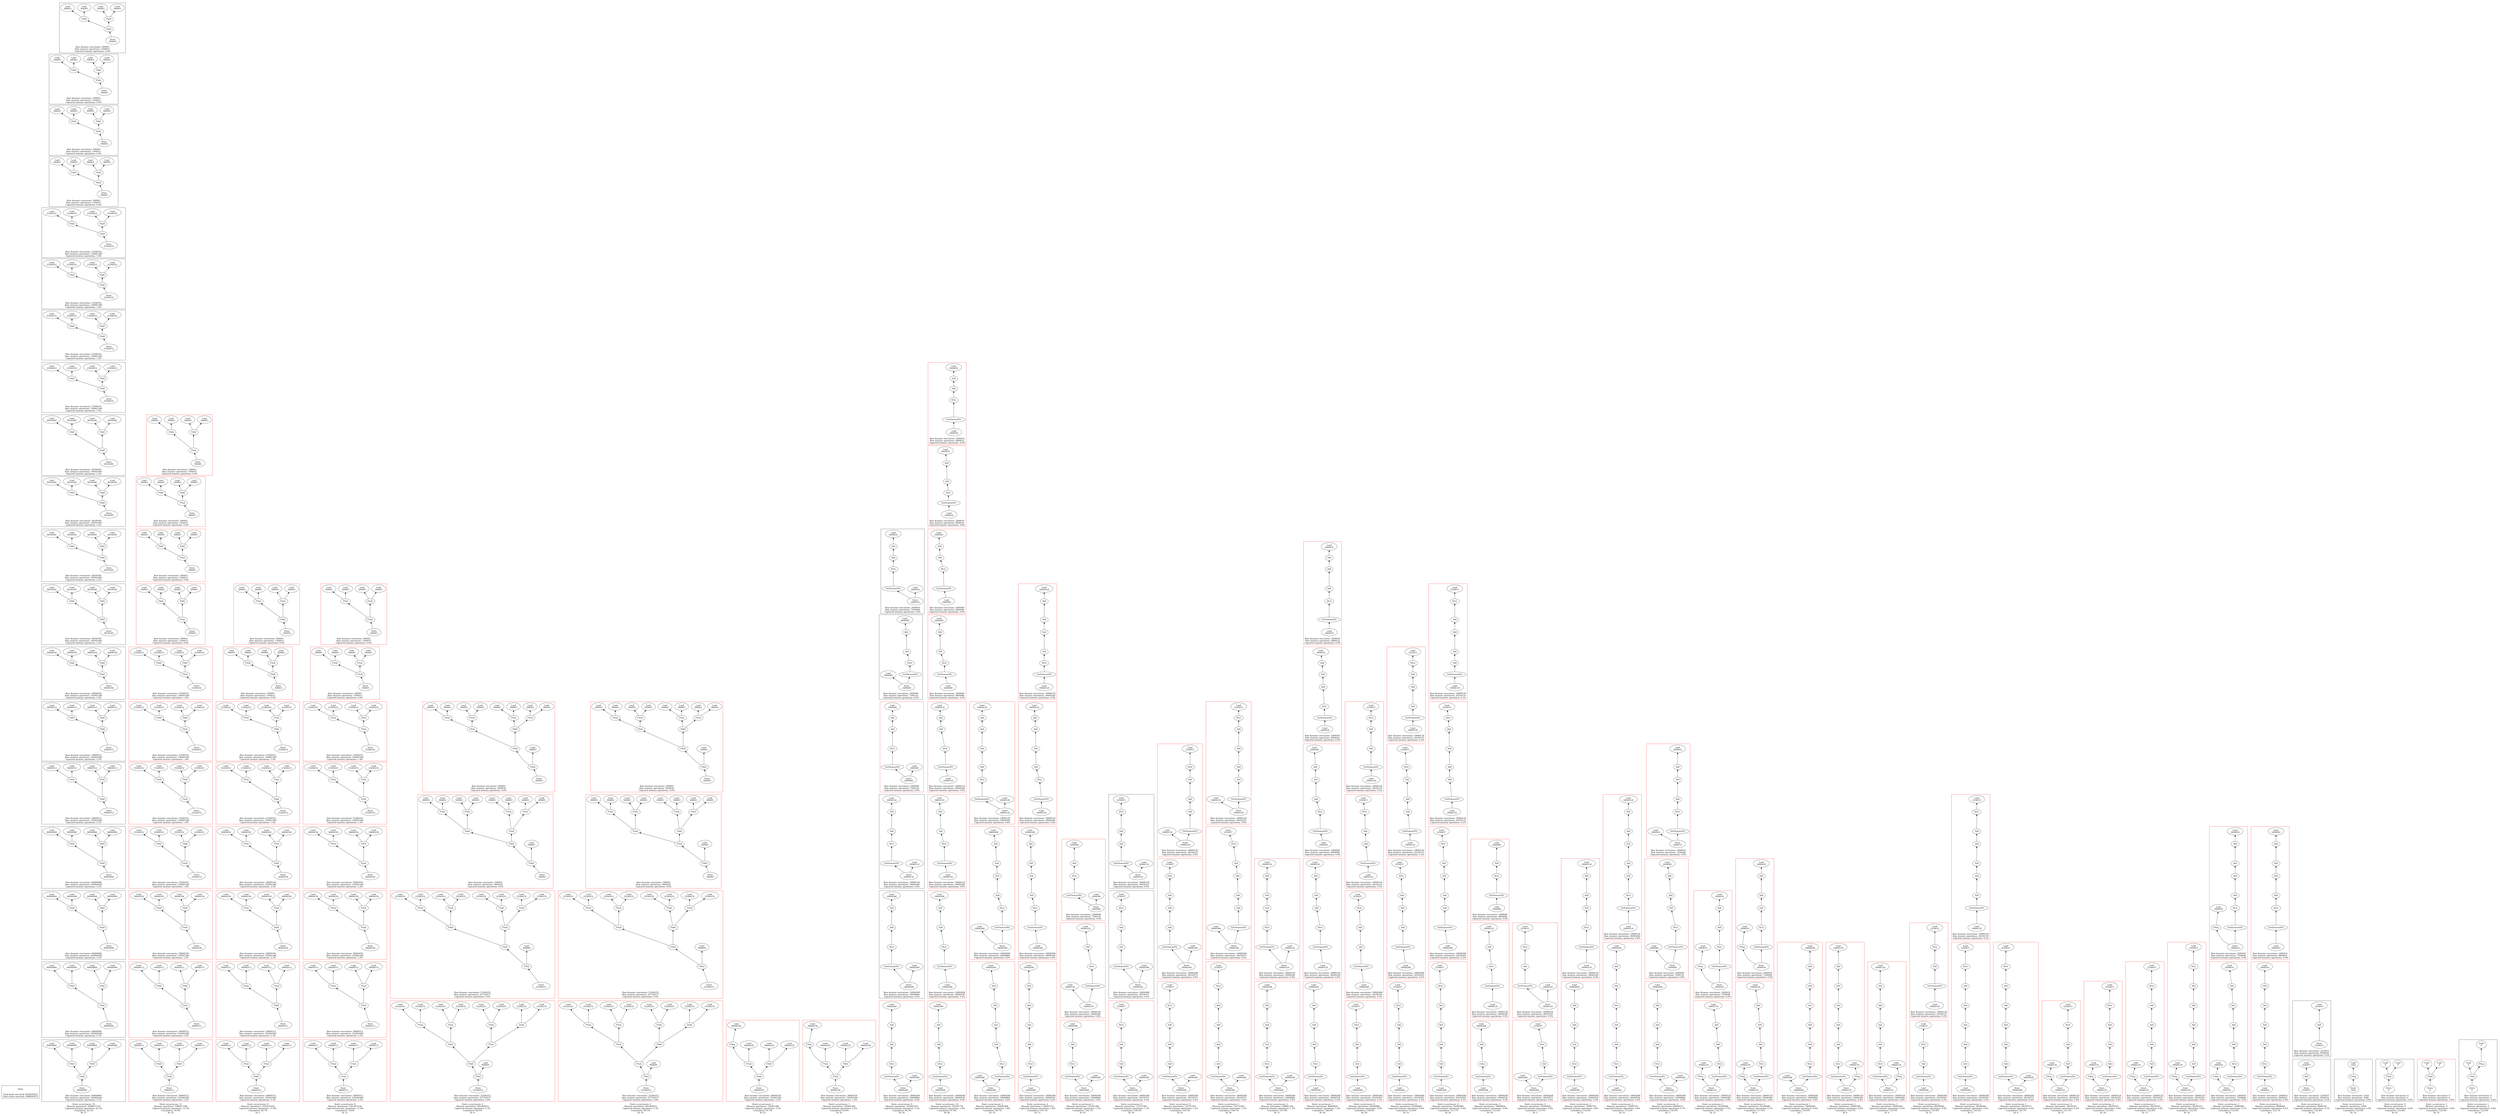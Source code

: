 strict digraph {
rankdir=BT
subgraph {
Stats [shape=plaintext]
cluster=true
label="Total loads executed: 4636245852\nTotal stores executed: 3984042872"
}
subgraph {
subgraph {
"37_3_1007" [label="FAdd"]
"37_3_1004" [label="Load\n300003"]
"37_3_1007" -> "37_3_1004"
"37_3_1015" [label="FAdd"]
"37_3_1015" -> "37_3_1007"
"37_3_995" [label="FAdd"]
"37_3_994" [label="Load\n300003"]
"37_3_995" -> "37_3_994"
"37_3_1015" -> "37_3_995"
{
rank=min
"37_3_1016" [label="Store\n300003"]
}
"37_3_1016" -> "37_3_1015"
"37_3_1006" [label="Load\n300003"]
"37_3_1007" -> "37_3_1006"
"37_3_992" [label="Load\n300003"]
"37_3_995" -> "37_3_992"
cluster=true
label="Raw dynamic executions: 300003\nRaw memory operations: 1500015\nCaptured memory operations: 0.0%"
}
subgraph {
{
rank=max
"37_4" [shape=point style=invis]
"37_4" -> "37_3_1016" [style=invis]
}
"37_4_1012" [label="FAdd"]
"37_4_1011" [label="Load\n300003"]
"37_4_1012" -> "37_4_1011"
"37_4_1000" [label="FAdd"]
"37_4_999" [label="Load\n300003"]
"37_4_1000" -> "37_4_999"
{
rank=min
"37_4_1018" [label="Store\n300003"]
}
"37_4_1017" [label="FAdd"]
"37_4_1018" -> "37_4_1017"
"37_4_1009" [label="Load\n300003"]
"37_4_1012" -> "37_4_1009"
"37_4_1017" -> "37_4_1000"
"37_4_997" [label="Load\n300003"]
"37_4_1000" -> "37_4_997"
"37_4_1017" -> "37_4_1012"
cluster=true
label="Raw dynamic executions: 300003\nRaw memory operations: 1500015\nCaptured memory operations: 0.0%"
}
subgraph {
{
rank=max
"37_5" [shape=point style=invis]
"37_5" -> "37_4_1018" [style=invis]
}
"37_5_1057" [label="FAdd"]
"37_5_1049" [label="FAdd"]
"37_5_1057" -> "37_5_1049"
"37_5_1037" [label="FAdd"]
"37_5_1036" [label="Load\n300003"]
"37_5_1037" -> "37_5_1036"
"37_5_1046" [label="Load\n300003"]
"37_5_1049" -> "37_5_1046"
"37_5_1034" [label="Load\n300003"]
"37_5_1037" -> "37_5_1034"
"37_5_1048" [label="Load\n300003"]
"37_5_1049" -> "37_5_1048"
{
rank=min
"37_5_1058" [label="Store\n300003"]
}
"37_5_1058" -> "37_5_1057"
"37_5_1057" -> "37_5_1037"
cluster=true
label="Raw dynamic executions: 300003\nRaw memory operations: 1500015\nCaptured memory operations: 0.0%"
}
subgraph {
{
rank=max
"37_6" [shape=point style=invis]
"37_6" -> "37_5_1058" [style=invis]
}
"37_6_1059" [label="FAdd"]
"37_6_1042" [label="FAdd"]
"37_6_1059" -> "37_6_1042"
"37_6_1039" [label="Load\n300003"]
"37_6_1042" -> "37_6_1039"
"37_6_1041" [label="Load\n300003"]
"37_6_1042" -> "37_6_1041"
"37_6_1054" [label="FAdd"]
"37_6_1051" [label="Load\n300003"]
"37_6_1054" -> "37_6_1051"
{
rank=min
"37_6_1060" [label="Store\n300003"]
}
"37_6_1060" -> "37_6_1059"
"37_6_1053" [label="Load\n300003"]
"37_6_1054" -> "37_6_1053"
"37_6_1059" -> "37_6_1054"
cluster=true
label="Raw dynamic executions: 300003\nRaw memory operations: 1500015\nCaptured memory operations: 0.0%"
}
subgraph {
{
rank=max
"37_11" [shape=point style=invis]
"37_11" -> "37_6_1060" [style=invis]
}
"37_11_1282" [label="FAdd"]
"37_11_1272" [label="FAdd"]
"37_11_1282" -> "37_11_1272"
{
rank=min
"37_11_1283" [label="Store\n25200252"]
}
"37_11_1283" -> "37_11_1282"
"37_11_1271" [label="Load\n25200252"]
"37_11_1272" -> "37_11_1271"
"37_11_1258" [label="FAdd"]
"37_11_1282" -> "37_11_1258"
"37_11_1255" [label="Load\n25200252"]
"37_11_1258" -> "37_11_1255"
"37_11_1257" [label="Load\n25200252"]
"37_11_1258" -> "37_11_1257"
"37_11_1269" [label="Load\n25200252"]
"37_11_1272" -> "37_11_1269"
cluster=true
label="Raw dynamic executions: 25200252\nRaw memory operations: 126001260\nCaptured memory operations: 1.4%"
}
subgraph {
{
rank=max
"37_12" [shape=point style=invis]
"37_12" -> "37_11_1283" [style=invis]
}
"37_12_1279" [label="FAdd"]
"37_12_1278" [label="Load\n25200252"]
"37_12_1279" -> "37_12_1278"
"37_12_1265" [label="FAdd"]
"37_12_1264" [label="Load\n25200252"]
"37_12_1265" -> "37_12_1264"
"37_12_1284" [label="FAdd"]
"37_12_1284" -> "37_12_1265"
{
rank=min
"37_12_1285" [label="Store\n25200252"]
}
"37_12_1285" -> "37_12_1284"
"37_12_1261" [label="Load\n25200252"]
"37_12_1265" -> "37_12_1261"
"37_12_1275" [label="Load\n25200252"]
"37_12_1279" -> "37_12_1275"
"37_12_1284" -> "37_12_1279"
cluster=true
label="Raw dynamic executions: 25200252\nRaw memory operations: 126001260\nCaptured memory operations: 1.4%"
}
subgraph {
{
rank=max
"37_13" [shape=point style=invis]
"37_13" -> "37_12_1285" [style=invis]
}
"37_13_1320" [label="FAdd"]
"37_13_1317" [label="Load\n25200252"]
"37_13_1320" -> "37_13_1317"
"37_13_1344" [label="FAdd"]
"37_13_1344" -> "37_13_1320"
"37_13_1319" [label="Load\n25200252"]
"37_13_1320" -> "37_13_1319"
"37_13_1334" [label="FAdd"]
"37_13_1331" [label="Load\n25200252"]
"37_13_1334" -> "37_13_1331"
{
rank=min
"37_13_1345" [label="Store\n25200252"]
}
"37_13_1345" -> "37_13_1344"
"37_13_1333" [label="Load\n25200252"]
"37_13_1334" -> "37_13_1333"
"37_13_1344" -> "37_13_1334"
cluster=true
label="Raw dynamic executions: 25200252\nRaw memory operations: 126001260\nCaptured memory operations: 1.4%"
}
subgraph {
{
rank=max
"37_14" [shape=point style=invis]
"37_14" -> "37_13_1345" [style=invis]
}
{
rank=min
"37_14_1347" [label="Store\n25200252"]
}
"37_14_1346" [label="FAdd"]
"37_14_1347" -> "37_14_1346"
"37_14_1327" [label="FAdd"]
"37_14_1326" [label="Load\n25200252"]
"37_14_1327" -> "37_14_1326"
"37_14_1341" [label="FAdd"]
"37_14_1337" [label="Load\n25200252"]
"37_14_1341" -> "37_14_1337"
"37_14_1346" -> "37_14_1341"
"37_14_1323" [label="Load\n25200252"]
"37_14_1327" -> "37_14_1323"
"37_14_1340" [label="Load\n25200252"]
"37_14_1341" -> "37_14_1340"
"37_14_1346" -> "37_14_1327"
cluster=true
label="Raw dynamic executions: 25200252\nRaw memory operations: 126001260\nCaptured memory operations: 1.4%"
}
subgraph {
{
rank=max
"37_7" [shape=point style=invis]
"37_7" -> "37_14_1347" [style=invis]
}
"37_7_1109" [label="FAdd"]
"37_7_1108" [label="Load\n38100381"]
"37_7_1109" -> "37_7_1108"
"37_7_1105" [label="Load\n38100381"]
"37_7_1109" -> "37_7_1105"
"37_7_1125" [label="FAdd"]
"37_7_1121" [label="Load\n38100381"]
"37_7_1125" -> "37_7_1121"
"37_7_1135" [label="FAdd"]
"37_7_1135" -> "37_7_1109"
{
rank=min
"37_7_1136" [label="Store\n38100381"]
}
"37_7_1136" -> "37_7_1135"
"37_7_1124" [label="Load\n38100381"]
"37_7_1125" -> "37_7_1124"
"37_7_1135" -> "37_7_1125"
cluster=true
label="Raw dynamic executions: 38100381\nRaw memory operations: 190501905\nCaptured memory operations: 2.2%"
}
subgraph {
{
rank=max
"37_8" [shape=point style=invis]
"37_8" -> "37_7_1136" [style=invis]
}
"37_8_1137" [label="FAdd"]
"37_8_1132" [label="FAdd"]
"37_8_1137" -> "37_8_1132"
"37_8_1128" [label="Load\n38100381"]
"37_8_1132" -> "37_8_1128"
"37_8_1116" [label="FAdd"]
"37_8_1112" [label="Load\n38100381"]
"37_8_1116" -> "37_8_1112"
"37_8_1115" [label="Load\n38100381"]
"37_8_1116" -> "37_8_1115"
{
rank=min
"37_8_1138" [label="Store\n38100381"]
}
"37_8_1138" -> "37_8_1137"
"37_8_1137" -> "37_8_1116"
"37_8_1131" [label="Load\n38100381"]
"37_8_1132" -> "37_8_1131"
cluster=true
label="Raw dynamic executions: 38100381\nRaw memory operations: 190501905\nCaptured memory operations: 2.2%"
}
subgraph {
{
rank=max
"37_9" [shape=point style=invis]
"37_9" -> "37_8_1138" [style=invis]
}
"37_9_1198" [label="FAdd"]
"37_9_1194" [label="Load\n38100381"]
"37_9_1198" -> "37_9_1194"
"37_9_1182" [label="FAdd"]
"37_9_1178" [label="Load\n38100381"]
"37_9_1182" -> "37_9_1178"
"37_9_1181" [label="Load\n38100381"]
"37_9_1182" -> "37_9_1181"
"37_9_1208" [label="FAdd"]
"37_9_1208" -> "37_9_1182"
{
rank=min
"37_9_1209" [label="Store\n38100381"]
}
"37_9_1209" -> "37_9_1208"
"37_9_1197" [label="Load\n38100381"]
"37_9_1198" -> "37_9_1197"
"37_9_1208" -> "37_9_1198"
cluster=true
label="Raw dynamic executions: 38100381\nRaw memory operations: 190501905\nCaptured memory operations: 2.2%"
}
subgraph {
{
rank=max
"37_10" [shape=point style=invis]
"37_10" -> "37_9_1209" [style=invis]
}
"37_10_1210" [label="FAdd"]
"37_10_1205" [label="FAdd"]
"37_10_1210" -> "37_10_1205"
"37_10_1189" [label="FAdd"]
"37_10_1185" [label="Load\n38100381"]
"37_10_1189" -> "37_10_1185"
"37_10_1188" [label="Load\n38100381"]
"37_10_1189" -> "37_10_1188"
"37_10_1210" -> "37_10_1189"
{
rank=min
"37_10_1211" [label="Store\n38100381"]
}
"37_10_1211" -> "37_10_1210"
"37_10_1204" [label="Load\n38100381"]
"37_10_1205" -> "37_10_1204"
"37_10_1201" [label="Load\n38100381"]
"37_10_1205" -> "37_10_1201"
cluster=true
label="Raw dynamic executions: 38100381\nRaw memory operations: 190501905\nCaptured memory operations: 2.2%"
}
subgraph {
{
rank=max
"37_0" [shape=point style=invis]
"37_0" -> "37_10_1211" [style=invis]
}
"37_0_578" [label="FAdd"]
"37_0_575" [label="Load\n38400256"]
"37_0_578" -> "37_0_575"
"37_0_577" [label="Load\n38400256"]
"37_0_578" -> "37_0_577"
{
rank=min
"37_0_593" [label="Store\n38400256"]
}
"37_0_592" [label="FAdd"]
"37_0_593" -> "37_0_592"
"37_0_561" [label="FAdd"]
"37_0_560" [label="Load\n38400256"]
"37_0_561" -> "37_0_560"
"37_0_592" -> "37_0_561"
"37_0_558" [label="Load\n38400256"]
"37_0_561" -> "37_0_558"
"37_0_592" -> "37_0_578"
cluster=true
label="Raw dynamic executions: 38400256\nRaw memory operations: 192001280\nCaptured memory operations: 2.2%"
}
subgraph {
{
rank=max
"37_1" [shape=point style=invis]
"37_1" -> "37_0_593" [style=invis]
}
"37_1_933" [label="FAdd"]
"37_1_930" [label="Load\n38400512"]
"37_1_933" -> "37_1_930"
"37_1_917" [label="FAdd"]
"37_1_914" [label="Load\n38400512"]
"37_1_917" -> "37_1_914"
"37_1_947" [label="FAdd"]
"37_1_947" -> "37_1_917"
{
rank=min
"37_1_948" [label="Store\n38400512"]
}
"37_1_948" -> "37_1_947"
"37_1_916" [label="Load\n38400512"]
"37_1_917" -> "37_1_916"
"37_1_947" -> "37_1_933"
"37_1_932" [label="Load\n38400512"]
"37_1_933" -> "37_1_932"
cluster=true
label="Raw dynamic executions: 38400512\nRaw memory operations: 192002560\nCaptured memory operations: 2.2%"
}
subgraph {
{
rank=max
"37_2" [shape=point style=invis]
"37_2" -> "37_1_948" [style=invis]
}
"37_2_926" [label="FAdd"]
"37_2_920" [label="Load\n38400512"]
"37_2_926" -> "37_2_920"
"37_2_944" [label="FAdd"]
"37_2_943" [label="Load\n38400512"]
"37_2_944" -> "37_2_943"
"37_2_925" [label="Load\n38400512"]
"37_2_926" -> "37_2_925"
"37_2_938" [label="Load\n38400512"]
"37_2_944" -> "37_2_938"
"37_2_949" [label="FAdd"]
"37_2_949" -> "37_2_944"
"37_2_949" -> "37_2_926"
{
rank=min
"37_2_950" [label="Store\n38400512"]
}
"37_2_950" -> "37_2_949"
cluster=true
label="Raw dynamic executions: 38400512\nRaw memory operations: 192002560\nCaptured memory operations: 2.2%"
}
subgraph {
{
rank=max
"37_15" [shape=point style=invis]
"37_15" -> "37_2_950" [style=invis]
}
{
rank=min
"37_15_1448" [label="Store\n90000900"]
}
"37_15_1447" [label="FAdd"]
"37_15_1448" -> "37_15_1447"
"37_15_1437" [label="FAdd"]
"37_15_1434" [label="Load\n90000900"]
"37_15_1437" -> "37_15_1434"
"37_15_1436" [label="Load\n90000900"]
"37_15_1437" -> "37_15_1436"
"37_15_1447" -> "37_15_1437"
"37_15_1423" [label="FAdd"]
"37_15_1447" -> "37_15_1423"
"37_15_1422" [label="Load\n90000900"]
"37_15_1423" -> "37_15_1422"
"37_15_1420" [label="Load\n90000900"]
"37_15_1423" -> "37_15_1420"
cluster=true
label="Raw dynamic executions: 90000900\nRaw memory operations: 450004500\nCaptured memory operations: 5.2%"
}
subgraph {
{
rank=max
"37_16" [shape=point style=invis]
"37_16" -> "37_15_1448" [style=invis]
}
"37_16_1430" [label="FAdd"]
"37_16_1426" [label="Load\n90000900"]
"37_16_1430" -> "37_16_1426"
"37_16_1444" [label="FAdd"]
"37_16_1440" [label="Load\n90000900"]
"37_16_1444" -> "37_16_1440"
"37_16_1449" [label="FAdd"]
"37_16_1449" -> "37_16_1430"
"37_16_1443" [label="Load\n90000900"]
"37_16_1444" -> "37_16_1443"
"37_16_1429" [label="Load\n90000900"]
"37_16_1430" -> "37_16_1429"
{
rank=min
"37_16_1450" [label="Store\n90000900"]
}
"37_16_1450" -> "37_16_1449"
"37_16_1449" -> "37_16_1444"
cluster=true
label="Raw dynamic executions: 90000900\nRaw memory operations: 450004500\nCaptured memory operations: 5.2%"
}
subgraph {
{
rank=max
"37_17" [shape=point style=invis]
"37_17" -> "37_16_1450" [style=invis]
}
"37_17_1530" [label="FAdd"]
"37_17_1504" [label="FAdd"]
"37_17_1530" -> "37_17_1504"
"37_17_1520" [label="FAdd"]
"37_17_1517" [label="Load\n90000900"]
"37_17_1520" -> "37_17_1517"
"37_17_1503" [label="Load\n90000900"]
"37_17_1504" -> "37_17_1503"
{
rank=min
"37_17_1531" [label="Store\n90000900"]
}
"37_17_1531" -> "37_17_1530"
"37_17_1530" -> "37_17_1520"
"37_17_1501" [label="Load\n90000900"]
"37_17_1504" -> "37_17_1501"
"37_17_1519" [label="Load\n90000900"]
"37_17_1520" -> "37_17_1519"
cluster=true
label="Raw dynamic executions: 90000900\nRaw memory operations: 450004500\nCaptured memory operations: 5.2%"
}
subgraph {
{
rank=max
"37_18" [shape=point style=invis]
"37_18" -> "37_17_1531" [style=invis]
}
"37_18_1532" [label="FAdd"]
"37_18_1527" [label="FAdd"]
"37_18_1532" -> "37_18_1527"
"37_18_1513" [label="FAdd"]
"37_18_1532" -> "37_18_1513"
"37_18_1526" [label="Load\n90000900"]
"37_18_1527" -> "37_18_1526"
"37_18_1509" [label="Load\n90000900"]
"37_18_1513" -> "37_18_1509"
"37_18_1512" [label="Load\n90000900"]
"37_18_1513" -> "37_18_1512"
"37_18_1523" [label="Load\n90000900"]
"37_18_1527" -> "37_18_1523"
{
rank=min
"37_18_1533" [label="Store\n90000900"]
}
"37_18_1533" -> "37_18_1532"
cluster=true
label="Raw dynamic executions: 90000900\nRaw memory operations: 450004500\nCaptured memory operations: 5.2%"
}
cluster=true
penwidth=0
label="Static occurrences: 19\nMemory operations: 3648037120\nCaptured memory operations: 42.3%\nCumulative: 42.3%\nId: 37"
}
subgraph {
subgraph {
"32_3_1007" [label="FAdd"]
"32_3_1004" [label="Load\n300003"]
"32_3_1007" -> "32_3_1004"
"32_3_995" [label="FAdd"]
"32_3_994" [label="Load\n300003"]
"32_3_995" -> "32_3_994"
"32_3_1019" [label="FSub"]
"32_3_1019" -> "32_3_1007"
{
rank=min
"32_3_1020" [label="Store\n300003"]
}
"32_3_1020" -> "32_3_1019"
"32_3_1019" -> "32_3_995"
"32_3_1006" [label="Load\n300003"]
"32_3_1007" -> "32_3_1006"
"32_3_992" [label="Load\n300003"]
"32_3_995" -> "32_3_992"
cluster=true
label="Raw dynamic executions: 300003\nRaw memory operations: 1500015\nCaptured memory operations: 0.0%"
color=red
}
subgraph {
{
rank=max
"32_4" [shape=point style=invis]
"32_4" -> "32_3_1020" [style=invis]
}
"32_4_1021" [label="FSub"]
"32_4_1000" [label="FAdd"]
"32_4_1021" -> "32_4_1000"
{
rank=min
"32_4_1022" [label="Store\n300003"]
}
"32_4_1022" -> "32_4_1021"
"32_4_1012" [label="FAdd"]
"32_4_1011" [label="Load\n300003"]
"32_4_1012" -> "32_4_1011"
"32_4_999" [label="Load\n300003"]
"32_4_1000" -> "32_4_999"
"32_4_1021" -> "32_4_1012"
"32_4_1009" [label="Load\n300003"]
"32_4_1012" -> "32_4_1009"
"32_4_997" [label="Load\n300003"]
"32_4_1000" -> "32_4_997"
cluster=true
label="Raw dynamic executions: 300003\nRaw memory operations: 1500015\nCaptured memory operations: 0.0%"
color=red
}
subgraph {
{
rank=max
"32_5" [shape=point style=invis]
"32_5" -> "32_4_1022" [style=invis]
}
"32_5_1042" [label="FAdd"]
"32_5_1039" [label="Load\n300003"]
"32_5_1042" -> "32_5_1039"
"32_5_1054" [label="FAdd"]
"32_5_1051" [label="Load\n300003"]
"32_5_1054" -> "32_5_1051"
{
rank=min
"32_5_1062" [label="Store\n300003"]
}
"32_5_1061" [label="FSub"]
"32_5_1062" -> "32_5_1061"
"32_5_1041" [label="Load\n300003"]
"32_5_1042" -> "32_5_1041"
"32_5_1061" -> "32_5_1042"
"32_5_1053" [label="Load\n300003"]
"32_5_1054" -> "32_5_1053"
"32_5_1061" -> "32_5_1054"
cluster=true
label="Raw dynamic executions: 300003\nRaw memory operations: 1500015\nCaptured memory operations: 0.0%"
color=red
}
subgraph {
{
rank=max
"32_6" [shape=point style=invis]
"32_6" -> "32_5_1062" [style=invis]
}
"32_6_1037" [label="FAdd"]
"32_6_1036" [label="Load\n300003"]
"32_6_1037" -> "32_6_1036"
"32_6_1049" [label="FAdd"]
"32_6_1046" [label="Load\n300003"]
"32_6_1049" -> "32_6_1046"
"32_6_1034" [label="Load\n300003"]
"32_6_1037" -> "32_6_1034"
"32_6_1048" [label="Load\n300003"]
"32_6_1049" -> "32_6_1048"
{
rank=min
"32_6_1064" [label="Store\n300003"]
}
"32_6_1063" [label="FSub"]
"32_6_1064" -> "32_6_1063"
"32_6_1063" -> "32_6_1049"
"32_6_1063" -> "32_6_1037"
cluster=true
label="Raw dynamic executions: 300003\nRaw memory operations: 1500015\nCaptured memory operations: 0.0%"
color=red
}
subgraph {
{
rank=max
"32_7" [shape=point style=invis]
"32_7" -> "32_6_1064" [style=invis]
}
"32_7_1272" [label="FAdd"]
"32_7_1271" [label="Load\n25200252"]
"32_7_1272" -> "32_7_1271"
{
rank=min
"32_7_1287" [label="Store\n25200252"]
}
"32_7_1286" [label="FSub"]
"32_7_1287" -> "32_7_1286"
"32_7_1286" -> "32_7_1272"
"32_7_1258" [label="FAdd"]
"32_7_1255" [label="Load\n25200252"]
"32_7_1258" -> "32_7_1255"
"32_7_1257" [label="Load\n25200252"]
"32_7_1258" -> "32_7_1257"
"32_7_1286" -> "32_7_1258"
"32_7_1269" [label="Load\n25200252"]
"32_7_1272" -> "32_7_1269"
cluster=true
label="Raw dynamic executions: 25200252\nRaw memory operations: 126001260\nCaptured memory operations: 1.4%"
color=red
}
subgraph {
{
rank=max
"32_8" [shape=point style=invis]
"32_8" -> "32_7_1287" [style=invis]
}
"32_8_1288" [label="FSub"]
"32_8_1279" [label="FAdd"]
"32_8_1288" -> "32_8_1279"
"32_8_1278" [label="Load\n25200252"]
"32_8_1279" -> "32_8_1278"
"32_8_1265" [label="FAdd"]
"32_8_1288" -> "32_8_1265"
"32_8_1264" [label="Load\n25200252"]
"32_8_1265" -> "32_8_1264"
{
rank=min
"32_8_1289" [label="Store\n25200252"]
}
"32_8_1289" -> "32_8_1288"
"32_8_1261" [label="Load\n25200252"]
"32_8_1265" -> "32_8_1261"
"32_8_1275" [label="Load\n25200252"]
"32_8_1279" -> "32_8_1275"
cluster=true
label="Raw dynamic executions: 25200252\nRaw memory operations: 126001260\nCaptured memory operations: 1.4%"
color=red
}
subgraph {
{
rank=max
"32_9" [shape=point style=invis]
"32_9" -> "32_8_1289" [style=invis]
}
{
rank=min
"32_9_1349" [label="Store\n25200252"]
}
"32_9_1348" [label="FSub"]
"32_9_1349" -> "32_9_1348"
"32_9_1341" [label="FAdd"]
"32_9_1337" [label="Load\n25200252"]
"32_9_1341" -> "32_9_1337"
"32_9_1348" -> "32_9_1341"
"32_9_1327" [label="FAdd"]
"32_9_1326" [label="Load\n25200252"]
"32_9_1327" -> "32_9_1326"
"32_9_1348" -> "32_9_1327"
"32_9_1340" [label="Load\n25200252"]
"32_9_1341" -> "32_9_1340"
"32_9_1323" [label="Load\n25200252"]
"32_9_1327" -> "32_9_1323"
cluster=true
label="Raw dynamic executions: 25200252\nRaw memory operations: 126001260\nCaptured memory operations: 1.4%"
color=red
}
subgraph {
{
rank=max
"32_10" [shape=point style=invis]
"32_10" -> "32_9_1349" [style=invis]
}
"32_10_1320" [label="FAdd"]
"32_10_1317" [label="Load\n25200252"]
"32_10_1320" -> "32_10_1317"
"32_10_1350" [label="FSub"]
"32_10_1334" [label="FAdd"]
"32_10_1350" -> "32_10_1334"
"32_10_1319" [label="Load\n25200252"]
"32_10_1320" -> "32_10_1319"
{
rank=min
"32_10_1351" [label="Store\n25200252"]
}
"32_10_1351" -> "32_10_1350"
"32_10_1331" [label="Load\n25200252"]
"32_10_1334" -> "32_10_1331"
"32_10_1333" [label="Load\n25200252"]
"32_10_1334" -> "32_10_1333"
"32_10_1350" -> "32_10_1320"
cluster=true
label="Raw dynamic executions: 25200252\nRaw memory operations: 126001260\nCaptured memory operations: 1.4%"
color=red
}
subgraph {
{
rank=max
"32_0" [shape=point style=invis]
"32_0" -> "32_10_1351" [style=invis]
}
"32_0_578" [label="FAdd"]
"32_0_575" [label="Load\n38400256"]
"32_0_578" -> "32_0_575"
"32_0_596" [label="FSub"]
"32_0_561" [label="FAdd"]
"32_0_596" -> "32_0_561"
{
rank=min
"32_0_597" [label="Store\n38400256"]
}
"32_0_597" -> "32_0_596"
"32_0_596" -> "32_0_578"
"32_0_577" [label="Load\n38400256"]
"32_0_578" -> "32_0_577"
"32_0_560" [label="Load\n38400256"]
"32_0_561" -> "32_0_560"
"32_0_558" [label="Load\n38400256"]
"32_0_561" -> "32_0_558"
cluster=true
label="Raw dynamic executions: 38400256\nRaw memory operations: 192001280\nCaptured memory operations: 2.2%"
color=red
}
subgraph {
{
rank=max
"32_1" [shape=point style=invis]
"32_1" -> "32_0_597" [style=invis]
}
"32_1_951" [label="FSub"]
"32_1_933" [label="FAdd"]
"32_1_951" -> "32_1_933"
"32_1_930" [label="Load\n38400512"]
"32_1_933" -> "32_1_930"
{
rank=min
"32_1_952" [label="Store\n38400512"]
}
"32_1_952" -> "32_1_951"
"32_1_917" [label="FAdd"]
"32_1_914" [label="Load\n38400512"]
"32_1_917" -> "32_1_914"
"32_1_932" [label="Load\n38400512"]
"32_1_933" -> "32_1_932"
"32_1_916" [label="Load\n38400512"]
"32_1_917" -> "32_1_916"
"32_1_951" -> "32_1_917"
cluster=true
label="Raw dynamic executions: 38400512\nRaw memory operations: 192002560\nCaptured memory operations: 2.2%"
color=red
}
subgraph {
{
rank=max
"32_2" [shape=point style=invis]
"32_2" -> "32_1_952" [style=invis]
}
"32_2_926" [label="FAdd"]
"32_2_920" [label="Load\n38400512"]
"32_2_926" -> "32_2_920"
"32_2_944" [label="FAdd"]
"32_2_943" [label="Load\n38400512"]
"32_2_944" -> "32_2_943"
"32_2_953" [label="FSub"]
"32_2_953" -> "32_2_944"
"32_2_953" -> "32_2_926"
"32_2_925" [label="Load\n38400512"]
"32_2_926" -> "32_2_925"
"32_2_938" [label="Load\n38400512"]
"32_2_944" -> "32_2_938"
{
rank=min
"32_2_954" [label="Store\n38400512"]
}
"32_2_954" -> "32_2_953"
cluster=true
label="Raw dynamic executions: 38400512\nRaw memory operations: 192002560\nCaptured memory operations: 2.2%"
color=red
}
cluster=true
penwidth=0
label="Static occurrences: 11\nMemory operations: 1086011500\nCaptured memory operations: 12.5%\nCumulative: 54.9%\nId: 32"
}
subgraph {
subgraph {
"2_4_1013" [label="FSub"]
"2_4_1006" [label="Load\n300003"]
"2_4_1013" -> "2_4_1006"
"2_4_1025" [label="FAdd"]
"2_4_1025" -> "2_4_1013"
"2_4_1002" [label="FSub"]
"2_4_997" [label="Load\n300003"]
"2_4_1002" -> "2_4_997"
"2_4_1025" -> "2_4_1002"
"2_4_1004" [label="Load\n300003"]
"2_4_1013" -> "2_4_1004"
"2_4_999" [label="Load\n300003"]
"2_4_1002" -> "2_4_999"
{
rank=min
"2_4_1026" [label="Store\n300003"]
}
"2_4_1026" -> "2_4_1025"
cluster=true
label="Raw dynamic executions: 300003\nRaw memory operations: 1500015\nCaptured memory operations: 0.0%"
color=red
}
subgraph {
{
rank=max
"2_5" [shape=point style=invis]
"2_5" -> "2_4_1026" [style=invis]
}
"2_5_1027" [label="FAdd"]
"2_5_1014" [label="FSub"]
"2_5_1027" -> "2_5_1014"
"2_5_1001" [label="FSub"]
"2_5_992" [label="Load\n300003"]
"2_5_1001" -> "2_5_992"
{
rank=min
"2_5_1028" [label="Store\n300003"]
}
"2_5_1028" -> "2_5_1027"
"2_5_1011" [label="Load\n300003"]
"2_5_1014" -> "2_5_1011"
"2_5_1027" -> "2_5_1001"
"2_5_1009" [label="Load\n300003"]
"2_5_1014" -> "2_5_1009"
"2_5_994" [label="Load\n300003"]
"2_5_1001" -> "2_5_994"
cluster=true
label="Raw dynamic executions: 300003\nRaw memory operations: 1500015\nCaptured memory operations: 0.0%"
color=red
}
subgraph {
{
rank=max
"2_6" [shape=point style=invis]
"2_6" -> "2_5_1028" [style=invis]
}
"2_6_1280" [label="FSub"]
"2_6_1271" [label="Load\n25200252"]
"2_6_1280" -> "2_6_1271"
"2_6_1292" [label="FAdd"]
"2_6_1292" -> "2_6_1280"
"2_6_1267" [label="FSub"]
"2_6_1264" [label="Load\n25200252"]
"2_6_1267" -> "2_6_1264"
"2_6_1261" [label="Load\n25200252"]
"2_6_1267" -> "2_6_1261"
{
rank=min
"2_6_1293" [label="Store\n25200252"]
}
"2_6_1293" -> "2_6_1292"
"2_6_1292" -> "2_6_1267"
"2_6_1269" [label="Load\n25200252"]
"2_6_1280" -> "2_6_1269"
cluster=true
label="Raw dynamic executions: 25200252\nRaw memory operations: 126001260\nCaptured memory operations: 1.4%"
color=red
}
subgraph {
{
rank=max
"2_7" [shape=point style=invis]
"2_7" -> "2_6_1293" [style=invis]
}
"2_7_1294" [label="FAdd"]
"2_7_1281" [label="FSub"]
"2_7_1294" -> "2_7_1281"
"2_7_1266" [label="FSub"]
"2_7_1294" -> "2_7_1266"
{
rank=min
"2_7_1295" [label="Store\n25200252"]
}
"2_7_1295" -> "2_7_1294"
"2_7_1257" [label="Load\n25200252"]
"2_7_1266" -> "2_7_1257"
"2_7_1255" [label="Load\n25200252"]
"2_7_1266" -> "2_7_1255"
"2_7_1278" [label="Load\n25200252"]
"2_7_1281" -> "2_7_1278"
"2_7_1275" [label="Load\n25200252"]
"2_7_1281" -> "2_7_1275"
cluster=true
label="Raw dynamic executions: 25200252\nRaw memory operations: 126001260\nCaptured memory operations: 1.4%"
color=red
}
subgraph {
{
rank=max
"2_0" [shape=point style=invis]
"2_0" -> "2_7_1295" [style=invis]
}
"2_0_604" [label="FAdd"]
"2_0_591" [label="FSub"]
"2_0_604" -> "2_0_591"
"2_0_572" [label="FSub"]
"2_0_604" -> "2_0_572"
"2_0_583" [label="Load\n38400256"]
"2_0_591" -> "2_0_583"
{
rank=min
"2_0_605" [label="Store\n38400256"]
}
"2_0_605" -> "2_0_604"
"2_0_560" [label="Load\n38400256"]
"2_0_572" -> "2_0_560"
"2_0_588" [label="Load\n38400256"]
"2_0_591" -> "2_0_588"
"2_0_558" [label="Load\n38400256"]
"2_0_572" -> "2_0_558"
cluster=true
label="Raw dynamic executions: 38400256\nRaw memory operations: 192001280\nCaptured memory operations: 2.2%"
color=red
}
subgraph {
{
rank=max
"2_1" [shape=point style=invis]
"2_1" -> "2_0_605" [style=invis]
}
"2_1_606" [label="FAdd"]
"2_1_573" [label="FSub"]
"2_1_606" -> "2_1_573"
{
rank=min
"2_1_607" [label="Store\n38400256"]
}
"2_1_607" -> "2_1_606"
"2_1_564" [label="Load\n38400256"]
"2_1_573" -> "2_1_564"
"2_1_590" [label="FSub"]
"2_1_606" -> "2_1_590"
"2_1_577" [label="Load\n38400256"]
"2_1_590" -> "2_1_577"
"2_1_570" [label="Load\n38400256"]
"2_1_573" -> "2_1_570"
"2_1_575" [label="Load\n38400256"]
"2_1_590" -> "2_1_575"
cluster=true
label="Raw dynamic executions: 38400256\nRaw memory operations: 192001280\nCaptured memory operations: 2.2%"
color=red
}
subgraph {
{
rank=max
"2_2" [shape=point style=invis]
"2_2" -> "2_1_607" [style=invis]
}
{
rank=min
"2_2_958" [label="Store\n38400512"]
}
"2_2_957" [label="FAdd"]
"2_2_958" -> "2_2_957"
"2_2_945" [label="FSub"]
"2_2_932" [label="Load\n38400512"]
"2_2_945" -> "2_2_932"
"2_2_928" [label="FSub"]
"2_2_920" [label="Load\n38400512"]
"2_2_928" -> "2_2_920"
"2_2_925" [label="Load\n38400512"]
"2_2_928" -> "2_2_925"
"2_2_930" [label="Load\n38400512"]
"2_2_945" -> "2_2_930"
"2_2_957" -> "2_2_945"
"2_2_957" -> "2_2_928"
cluster=true
label="Raw dynamic executions: 38400512\nRaw memory operations: 192002560\nCaptured memory operations: 2.2%"
color=red
}
subgraph {
{
rank=max
"2_3" [shape=point style=invis]
"2_3" -> "2_2_958" [style=invis]
}
"2_3_927" [label="FSub"]
"2_3_914" [label="Load\n38400512"]
"2_3_927" -> "2_3_914"
{
rank=min
"2_3_960" [label="Store\n38400512"]
}
"2_3_959" [label="FAdd"]
"2_3_960" -> "2_3_959"
"2_3_946" [label="FSub"]
"2_3_959" -> "2_3_946"
"2_3_959" -> "2_3_927"
"2_3_943" [label="Load\n38400512"]
"2_3_946" -> "2_3_943"
"2_3_938" [label="Load\n38400512"]
"2_3_946" -> "2_3_938"
"2_3_916" [label="Load\n38400512"]
"2_3_927" -> "2_3_916"
cluster=true
label="Raw dynamic executions: 38400512\nRaw memory operations: 192002560\nCaptured memory operations: 2.2%"
color=red
}
cluster=true
penwidth=0
label="Static occurrences: 8\nMemory operations: 1023010230\nCaptured memory operations: 11.8%\nCumulative: 66.7%\nId: 2"
}
subgraph {
subgraph {
"21_4_1023" [label="FSub"]
"21_4_1001" [label="FSub"]
"21_4_1023" -> "21_4_1001"
"21_4_992" [label="Load\n300003"]
"21_4_1001" -> "21_4_992"
{
rank=min
"21_4_1024" [label="Store\n300003"]
}
"21_4_1024" -> "21_4_1023"
"21_4_1014" [label="FSub"]
"21_4_1011" [label="Load\n300003"]
"21_4_1014" -> "21_4_1011"
"21_4_1023" -> "21_4_1014"
"21_4_1009" [label="Load\n300003"]
"21_4_1014" -> "21_4_1009"
"21_4_994" [label="Load\n300003"]
"21_4_1001" -> "21_4_994"
cluster=true
label="Raw dynamic executions: 300003\nRaw memory operations: 1500015\nCaptured memory operations: 0.0%"
color=red
}
subgraph {
{
rank=max
"21_5" [shape=point style=invis]
"21_5" -> "21_4_1024" [style=invis]
}
"21_5_1013" [label="FSub"]
"21_5_1006" [label="Load\n300003"]
"21_5_1013" -> "21_5_1006"
"21_5_1029" [label="FSub"]
"21_5_1029" -> "21_5_1013"
{
rank=min
"21_5_1030" [label="Store\n300003"]
}
"21_5_1030" -> "21_5_1029"
"21_5_1002" [label="FSub"]
"21_5_997" [label="Load\n300003"]
"21_5_1002" -> "21_5_997"
"21_5_1029" -> "21_5_1002"
"21_5_1004" [label="Load\n300003"]
"21_5_1013" -> "21_5_1004"
"21_5_999" [label="Load\n300003"]
"21_5_1002" -> "21_5_999"
cluster=true
label="Raw dynamic executions: 300003\nRaw memory operations: 1500015\nCaptured memory operations: 0.0%"
color=red
}
subgraph {
{
rank=max
"21_6" [shape=point style=invis]
"21_6" -> "21_5_1030" [style=invis]
}
{
rank=min
"21_6_1291" [label="Store\n25200252"]
}
"21_6_1290" [label="FSub"]
"21_6_1291" -> "21_6_1290"
"21_6_1266" [label="FSub"]
"21_6_1257" [label="Load\n25200252"]
"21_6_1266" -> "21_6_1257"
"21_6_1290" -> "21_6_1266"
"21_6_1255" [label="Load\n25200252"]
"21_6_1266" -> "21_6_1255"
"21_6_1281" [label="FSub"]
"21_6_1290" -> "21_6_1281"
"21_6_1278" [label="Load\n25200252"]
"21_6_1281" -> "21_6_1278"
"21_6_1275" [label="Load\n25200252"]
"21_6_1281" -> "21_6_1275"
cluster=true
label="Raw dynamic executions: 25200252\nRaw memory operations: 126001260\nCaptured memory operations: 1.4%"
color=red
}
subgraph {
{
rank=max
"21_7" [shape=point style=invis]
"21_7" -> "21_6_1291" [style=invis]
}
"21_7_1280" [label="FSub"]
"21_7_1271" [label="Load\n25200252"]
"21_7_1280" -> "21_7_1271"
{
rank=min
"21_7_1297" [label="Store\n25200252"]
}
"21_7_1296" [label="FSub"]
"21_7_1297" -> "21_7_1296"
"21_7_1267" [label="FSub"]
"21_7_1264" [label="Load\n25200252"]
"21_7_1267" -> "21_7_1264"
"21_7_1296" -> "21_7_1280"
"21_7_1261" [label="Load\n25200252"]
"21_7_1267" -> "21_7_1261"
"21_7_1269" [label="Load\n25200252"]
"21_7_1280" -> "21_7_1269"
"21_7_1296" -> "21_7_1267"
cluster=true
label="Raw dynamic executions: 25200252\nRaw memory operations: 126001260\nCaptured memory operations: 1.4%"
color=red
}
subgraph {
{
rank=max
"21_0" [shape=point style=invis]
"21_0" -> "21_7_1297" [style=invis]
}
"21_0_600" [label="FSub"]
"21_0_591" [label="FSub"]
"21_0_600" -> "21_0_591"
"21_0_583" [label="Load\n38400256"]
"21_0_591" -> "21_0_583"
{
rank=min
"21_0_601" [label="Store\n38400256"]
}
"21_0_601" -> "21_0_600"
"21_0_572" [label="FSub"]
"21_0_560" [label="Load\n38400256"]
"21_0_572" -> "21_0_560"
"21_0_588" [label="Load\n38400256"]
"21_0_591" -> "21_0_588"
"21_0_558" [label="Load\n38400256"]
"21_0_572" -> "21_0_558"
"21_0_600" -> "21_0_572"
cluster=true
label="Raw dynamic executions: 38400256\nRaw memory operations: 192001280\nCaptured memory operations: 2.2%"
color=red
}
subgraph {
{
rank=max
"21_1" [shape=point style=invis]
"21_1" -> "21_0_601" [style=invis]
}
"21_1_602" [label="FSub"]
"21_1_590" [label="FSub"]
"21_1_602" -> "21_1_590"
{
rank=min
"21_1_603" [label="Store\n38400256"]
}
"21_1_603" -> "21_1_602"
"21_1_573" [label="FSub"]
"21_1_602" -> "21_1_573"
"21_1_564" [label="Load\n38400256"]
"21_1_573" -> "21_1_564"
"21_1_577" [label="Load\n38400256"]
"21_1_590" -> "21_1_577"
"21_1_570" [label="Load\n38400256"]
"21_1_573" -> "21_1_570"
"21_1_575" [label="Load\n38400256"]
"21_1_590" -> "21_1_575"
cluster=true
label="Raw dynamic executions: 38400256\nRaw memory operations: 192001280\nCaptured memory operations: 2.2%"
color=red
}
subgraph {
{
rank=max
"21_2" [shape=point style=invis]
"21_2" -> "21_1_603" [style=invis]
}
"21_2_927" [label="FSub"]
"21_2_914" [label="Load\n38400512"]
"21_2_927" -> "21_2_914"
"21_2_955" [label="FSub"]
"21_2_955" -> "21_2_927"
"21_2_946" [label="FSub"]
"21_2_955" -> "21_2_946"
{
rank=min
"21_2_956" [label="Store\n38400512"]
}
"21_2_956" -> "21_2_955"
"21_2_943" [label="Load\n38400512"]
"21_2_946" -> "21_2_943"
"21_2_938" [label="Load\n38400512"]
"21_2_946" -> "21_2_938"
"21_2_916" [label="Load\n38400512"]
"21_2_927" -> "21_2_916"
cluster=true
label="Raw dynamic executions: 38400512\nRaw memory operations: 192002560\nCaptured memory operations: 2.2%"
color=red
}
subgraph {
{
rank=max
"21_3" [shape=point style=invis]
"21_3" -> "21_2_956" [style=invis]
}
"21_3_961" [label="FSub"]
"21_3_945" [label="FSub"]
"21_3_961" -> "21_3_945"
"21_3_932" [label="Load\n38400512"]
"21_3_945" -> "21_3_932"
{
rank=min
"21_3_962" [label="Store\n38400512"]
}
"21_3_962" -> "21_3_961"
"21_3_928" [label="FSub"]
"21_3_920" [label="Load\n38400512"]
"21_3_928" -> "21_3_920"
"21_3_925" [label="Load\n38400512"]
"21_3_928" -> "21_3_925"
"21_3_930" [label="Load\n38400512"]
"21_3_945" -> "21_3_930"
"21_3_961" -> "21_3_928"
cluster=true
label="Raw dynamic executions: 38400512\nRaw memory operations: 192002560\nCaptured memory operations: 2.2%"
color=red
}
cluster=true
penwidth=0
label="Static occurrences: 8\nMemory operations: 1023010230\nCaptured memory operations: 11.8%\nCumulative: 78.6%\nId: 21"
}
subgraph {
subgraph {
"9_0_1065" [label="FSub"]
"9_0_1056" [label="FSub"]
"9_0_1065" -> "9_0_1056"
{
rank=min
"9_0_1072" [label="Store\n300003"]
}
"9_0_1071" [label="FMul"]
"9_0_1072" -> "9_0_1071"
"9_0_1044" [label="FSub"]
"9_0_1039" [label="Load\n300003"]
"9_0_1044" -> "9_0_1039"
"9_0_1055" [label="FSub"]
"9_0_1048" [label="Load\n300003"]
"9_0_1055" -> "9_0_1048"
"9_0_1051" [label="Load\n300003"]
"9_0_1056" -> "9_0_1051"
"9_0_1053" [label="Load\n300003"]
"9_0_1056" -> "9_0_1053"
"9_0_1070" [label="FAdd"]
"9_0_1071" -> "9_0_1070"
"9_0_1043" [label="FSub"]
"9_0_1065" -> "9_0_1043"
"9_0_1036" [label="Load\n300003"]
"9_0_1043" -> "9_0_1036"
"9_0_1066" [label="FAdd"]
"9_0_1066" -> "9_0_1044"
"9_0_1041" [label="Load\n300003"]
"9_0_1044" -> "9_0_1041"
"9_0_1070" -> "9_0_1066"
"9_0_1032" [label="Load\n300003"]
"9_0_1071" -> "9_0_1032"
"9_0_1066" -> "9_0_1055"
"9_0_1034" [label="Load\n300003"]
"9_0_1043" -> "9_0_1034"
"9_0_1046" [label="Load\n300003"]
"9_0_1055" -> "9_0_1046"
"9_0_1070" -> "9_0_1065"
cluster=true
label="Raw dynamic executions: 300003\nRaw memory operations: 3000030\nCaptured memory operations: 0.0%"
color=red
}
subgraph {
{
rank=max
"9_1" [shape=point style=invis]
"9_1" -> "9_0_1072" [style=invis]
}
"9_1_1073" [label="FAdd"]
"9_1_1056" [label="FSub"]
"9_1_1073" -> "9_1_1056"
"9_1_1044" [label="FSub"]
"9_1_1039" [label="Load\n300003"]
"9_1_1044" -> "9_1_1039"
"9_1_1055" [label="FSub"]
"9_1_1048" [label="Load\n300003"]
"9_1_1055" -> "9_1_1048"
"9_1_1043" [label="FSub"]
"9_1_1073" -> "9_1_1043"
"9_1_1051" [label="Load\n300003"]
"9_1_1056" -> "9_1_1051"
"9_1_1053" [label="Load\n300003"]
"9_1_1056" -> "9_1_1053"
"9_1_1078" [label="FAdd"]
"9_1_1074" [label="FSub"]
"9_1_1078" -> "9_1_1074"
"9_1_1036" [label="Load\n300003"]
"9_1_1043" -> "9_1_1036"
"9_1_1074" -> "9_1_1055"
"9_1_1041" [label="Load\n300003"]
"9_1_1044" -> "9_1_1041"
"9_1_1079" [label="FMul"]
"9_1_1079" -> "9_1_1078"
"9_1_1034" [label="Load\n300003"]
"9_1_1043" -> "9_1_1034"
"9_1_1078" -> "9_1_1073"
{
rank=min
"9_1_1080" [label="Store\n300003"]
}
"9_1_1080" -> "9_1_1079"
"9_1_1046" [label="Load\n300003"]
"9_1_1055" -> "9_1_1046"
"9_1_1074" -> "9_1_1044"
"9_1_1032" [label="Load\n300003"]
"9_1_1079" -> "9_1_1032"
cluster=true
label="Raw dynamic executions: 300003\nRaw memory operations: 3000030\nCaptured memory operations: 0.0%"
color=red
}
subgraph {
{
rank=max
"9_2" [shape=point style=invis]
"9_2" -> "9_1_1080" [style=invis]
}
"9_2_1357" [label="FAdd"]
"9_2_1353" [label="FAdd"]
"9_2_1357" -> "9_2_1353"
"9_2_1352" [label="FSub"]
"9_2_1343" [label="FSub"]
"9_2_1352" -> "9_2_1343"
"9_2_1328" [label="FSub"]
"9_2_1319" [label="Load\n25200252"]
"9_2_1328" -> "9_2_1319"
"9_2_1342" [label="FSub"]
"9_2_1353" -> "9_2_1342"
"9_2_1358" [label="FMul"]
"9_2_1358" -> "9_2_1357"
{
rank=min
"9_2_1359" [label="Store\n25200252"]
}
"9_2_1359" -> "9_2_1358"
"9_2_1331" [label="Load\n25200252"]
"9_2_1342" -> "9_2_1331"
"9_2_1317" [label="Load\n25200252"]
"9_2_1328" -> "9_2_1317"
"9_2_1333" [label="Load\n25200252"]
"9_2_1342" -> "9_2_1333"
"9_2_1357" -> "9_2_1352"
"9_2_1329" [label="FSub"]
"9_2_1323" [label="Load\n25200252"]
"9_2_1329" -> "9_2_1323"
"9_2_1337" [label="Load\n25200252"]
"9_2_1343" -> "9_2_1337"
"9_2_1353" -> "9_2_1329"
"9_2_1340" [label="Load\n25200252"]
"9_2_1343" -> "9_2_1340"
"9_2_1302" [label="Load\n900009"]
"9_2_1358" -> "9_2_1302"
"9_2_1352" -> "9_2_1328"
"9_2_1326" [label="Load\n25200252"]
"9_2_1329" -> "9_2_1326"
cluster=true
label="Raw dynamic executions: 25200252\nRaw memory operations: 227702277\nCaptured memory operations: 2.6%"
color=red
}
subgraph {
{
rank=max
"9_3" [shape=point style=invis]
"9_3" -> "9_2_1359" [style=invis]
}
"9_3_1328" [label="FSub"]
"9_3_1319" [label="Load\n25200252"]
"9_3_1328" -> "9_3_1319"
"9_3_1365" [label="FAdd"]
"9_3_1360" [label="FAdd"]
"9_3_1365" -> "9_3_1360"
"9_3_1361" [label="FSub"]
"9_3_1342" [label="FSub"]
"9_3_1361" -> "9_3_1342"
"9_3_1331" [label="Load\n25200252"]
"9_3_1342" -> "9_3_1331"
"9_3_1329" [label="FSub"]
"9_3_1361" -> "9_3_1329"
"9_3_1333" [label="Load\n25200252"]
"9_3_1342" -> "9_3_1333"
"9_3_1317" [label="Load\n25200252"]
"9_3_1328" -> "9_3_1317"
"9_3_1323" [label="Load\n25200252"]
"9_3_1329" -> "9_3_1323"
"9_3_1343" [label="FSub"]
"9_3_1337" [label="Load\n25200252"]
"9_3_1343" -> "9_3_1337"
"9_3_1340" [label="Load\n25200252"]
"9_3_1343" -> "9_3_1340"
"9_3_1365" -> "9_3_1361"
{
rank=min
"9_3_1367" [label="Store\n25200252"]
}
"9_3_1366" [label="FMul"]
"9_3_1367" -> "9_3_1366"
"9_3_1302" [label="Load\n900009"]
"9_3_1366" -> "9_3_1302"
"9_3_1366" -> "9_3_1365"
"9_3_1326" [label="Load\n25200252"]
"9_3_1329" -> "9_3_1326"
"9_3_1360" -> "9_3_1328"
"9_3_1360" -> "9_3_1343"
cluster=true
label="Raw dynamic executions: 25200252\nRaw memory operations: 227702277\nCaptured memory operations: 2.6%"
color=red
}
cluster=true
penwidth=0
label="Static occurrences: 4\nMemory operations: 461404614\nCaptured memory operations: 5.3%\nCumulative: 84.0%\nId: 9"
}
subgraph {
subgraph {
"14_0_1065" [label="FSub"]
"14_0_1056" [label="FSub"]
"14_0_1065" -> "14_0_1056"
"14_0_1067" [label="FSub"]
"14_0_1067" -> "14_0_1065"
"14_0_1044" [label="FSub"]
"14_0_1039" [label="Load\n300003"]
"14_0_1044" -> "14_0_1039"
"14_0_1055" [label="FSub"]
"14_0_1048" [label="Load\n300003"]
"14_0_1055" -> "14_0_1048"
"14_0_1051" [label="Load\n300003"]
"14_0_1056" -> "14_0_1051"
"14_0_1053" [label="Load\n300003"]
"14_0_1056" -> "14_0_1053"
"14_0_1068" [label="FMul"]
"14_0_1032" [label="Load\n300003"]
"14_0_1068" -> "14_0_1032"
"14_0_1043" [label="FSub"]
"14_0_1036" [label="Load\n300003"]
"14_0_1043" -> "14_0_1036"
"14_0_1065" -> "14_0_1043"
{
rank=min
"14_0_1069" [label="Store\n300003"]
}
"14_0_1069" -> "14_0_1068"
"14_0_1066" [label="FAdd"]
"14_0_1066" -> "14_0_1044"
"14_0_1067" -> "14_0_1066"
"14_0_1041" [label="Load\n300003"]
"14_0_1044" -> "14_0_1041"
"14_0_1034" [label="Load\n300003"]
"14_0_1043" -> "14_0_1034"
"14_0_1068" -> "14_0_1067"
"14_0_1066" -> "14_0_1055"
"14_0_1046" [label="Load\n300003"]
"14_0_1055" -> "14_0_1046"
cluster=true
label="Raw dynamic executions: 300003\nRaw memory operations: 3000030\nCaptured memory operations: 0.0%"
color=red
}
subgraph {
{
rank=max
"14_1" [shape=point style=invis]
"14_1" -> "14_0_1069" [style=invis]
}
"14_1_1075" [label="FSub"]
"14_1_1074" [label="FSub"]
"14_1_1075" -> "14_1_1074"
"14_1_1073" [label="FAdd"]
"14_1_1075" -> "14_1_1073"
"14_1_1056" [label="FSub"]
"14_1_1073" -> "14_1_1056"
{
rank=min
"14_1_1077" [label="Store\n300003"]
}
"14_1_1076" [label="FMul"]
"14_1_1077" -> "14_1_1076"
"14_1_1044" [label="FSub"]
"14_1_1039" [label="Load\n300003"]
"14_1_1044" -> "14_1_1039"
"14_1_1055" [label="FSub"]
"14_1_1048" [label="Load\n300003"]
"14_1_1055" -> "14_1_1048"
"14_1_1043" [label="FSub"]
"14_1_1073" -> "14_1_1043"
"14_1_1051" [label="Load\n300003"]
"14_1_1056" -> "14_1_1051"
"14_1_1053" [label="Load\n300003"]
"14_1_1056" -> "14_1_1053"
"14_1_1036" [label="Load\n300003"]
"14_1_1043" -> "14_1_1036"
"14_1_1074" -> "14_1_1055"
"14_1_1041" [label="Load\n300003"]
"14_1_1044" -> "14_1_1041"
"14_1_1032" [label="Load\n300003"]
"14_1_1076" -> "14_1_1032"
"14_1_1034" [label="Load\n300003"]
"14_1_1043" -> "14_1_1034"
"14_1_1074" -> "14_1_1044"
"14_1_1046" [label="Load\n300003"]
"14_1_1055" -> "14_1_1046"
"14_1_1076" -> "14_1_1075"
cluster=true
label="Raw dynamic executions: 300003\nRaw memory operations: 3000030\nCaptured memory operations: 0.0%"
color=red
}
subgraph {
{
rank=max
"14_2" [shape=point style=invis]
"14_2" -> "14_1_1077" [style=invis]
}
"14_2_1354" [label="FSub"]
"14_2_1352" [label="FSub"]
"14_2_1354" -> "14_2_1352"
"14_2_1343" [label="FSub"]
"14_2_1352" -> "14_2_1343"
"14_2_1328" [label="FSub"]
"14_2_1319" [label="Load\n25200252"]
"14_2_1328" -> "14_2_1319"
"14_2_1353" [label="FAdd"]
"14_2_1342" [label="FSub"]
"14_2_1353" -> "14_2_1342"
"14_2_1355" [label="FMul"]
"14_2_1302" [label="Load\n900009"]
"14_2_1355" -> "14_2_1302"
{
rank=min
"14_2_1356" [label="Store\n25200252"]
}
"14_2_1356" -> "14_2_1355"
"14_2_1337" [label="Load\n25200252"]
"14_2_1343" -> "14_2_1337"
"14_2_1317" [label="Load\n25200252"]
"14_2_1328" -> "14_2_1317"
"14_2_1340" [label="Load\n25200252"]
"14_2_1343" -> "14_2_1340"
"14_2_1354" -> "14_2_1353"
"14_2_1329" [label="FSub"]
"14_2_1323" [label="Load\n25200252"]
"14_2_1329" -> "14_2_1323"
"14_2_1331" [label="Load\n25200252"]
"14_2_1342" -> "14_2_1331"
"14_2_1353" -> "14_2_1329"
"14_2_1333" [label="Load\n25200252"]
"14_2_1342" -> "14_2_1333"
"14_2_1352" -> "14_2_1328"
"14_2_1326" [label="Load\n25200252"]
"14_2_1329" -> "14_2_1326"
"14_2_1355" -> "14_2_1354"
cluster=true
label="Raw dynamic executions: 25200252\nRaw memory operations: 227702277\nCaptured memory operations: 2.6%"
color=red
}
subgraph {
{
rank=max
"14_3" [shape=point style=invis]
"14_3" -> "14_2_1356" [style=invis]
}
"14_3_1362" [label="FSub"]
"14_3_1361" [label="FSub"]
"14_3_1362" -> "14_3_1361"
"14_3_1328" [label="FSub"]
"14_3_1319" [label="Load\n25200252"]
"14_3_1328" -> "14_3_1319"
"14_3_1342" [label="FSub"]
"14_3_1361" -> "14_3_1342"
{
rank=min
"14_3_1364" [label="Store\n25200252"]
}
"14_3_1363" [label="FMul"]
"14_3_1364" -> "14_3_1363"
"14_3_1331" [label="Load\n25200252"]
"14_3_1342" -> "14_3_1331"
"14_3_1333" [label="Load\n25200252"]
"14_3_1342" -> "14_3_1333"
"14_3_1302" [label="Load\n900009"]
"14_3_1363" -> "14_3_1302"
"14_3_1329" [label="FSub"]
"14_3_1323" [label="Load\n25200252"]
"14_3_1329" -> "14_3_1323"
"14_3_1361" -> "14_3_1329"
"14_3_1317" [label="Load\n25200252"]
"14_3_1328" -> "14_3_1317"
"14_3_1360" [label="FAdd"]
"14_3_1362" -> "14_3_1360"
"14_3_1343" [label="FSub"]
"14_3_1337" [label="Load\n25200252"]
"14_3_1343" -> "14_3_1337"
"14_3_1340" [label="Load\n25200252"]
"14_3_1343" -> "14_3_1340"
"14_3_1326" [label="Load\n25200252"]
"14_3_1329" -> "14_3_1326"
"14_3_1360" -> "14_3_1328"
"14_3_1363" -> "14_3_1362"
"14_3_1360" -> "14_3_1343"
cluster=true
label="Raw dynamic executions: 25200252\nRaw memory operations: 227702277\nCaptured memory operations: 2.6%"
color=red
}
cluster=true
penwidth=0
label="Static occurrences: 4\nMemory operations: 461404614\nCaptured memory operations: 5.3%\nCumulative: 89.3%\nId: 14"
}
subgraph {
subgraph {
"22_0_598" [label="FAdd"]
"22_0_571" [label="FSub"]
"22_0_598" -> "22_0_571"
"22_0_565" [label="FNeg"]
"22_0_571" -> "22_0_565"
"22_0_589" [label="FAdd"]
"22_0_588" [label="Load\n38400256"]
"22_0_589" -> "22_0_588"
"22_0_583" [label="Load\n38400256"]
"22_0_589" -> "22_0_583"
"22_0_570" [label="Load\n38400256"]
"22_0_571" -> "22_0_570"
"22_0_564" [label="Load\n38400256"]
"22_0_565" -> "22_0_564"
"22_0_598" -> "22_0_589"
{
rank=min
"22_0_599" [label="Store\n38400256"]
}
"22_0_599" -> "22_0_598"
cluster=true
label="Raw dynamic executions: 38400256\nRaw memory operations: 192001280\nCaptured memory operations: 2.2%"
color=red
}
cluster=true
penwidth=0
label="Static occurrences: 1\nMemory operations: 192001280\nCaptured memory operations: 2.2%\nCumulative: 91.5%\nId: 22"
}
subgraph {
subgraph {
"24_0_571" [label="FSub"]
"24_0_565" [label="FNeg"]
"24_0_571" -> "24_0_565"
{
rank=min
"24_0_595" [label="Store\n38400256"]
}
"24_0_594" [label="FSub"]
"24_0_595" -> "24_0_594"
"24_0_589" [label="FAdd"]
"24_0_583" [label="Load\n38400256"]
"24_0_589" -> "24_0_583"
"24_0_570" [label="Load\n38400256"]
"24_0_571" -> "24_0_570"
"24_0_564" [label="Load\n38400256"]
"24_0_565" -> "24_0_564"
"24_0_594" -> "24_0_589"
"24_0_594" -> "24_0_571"
"24_0_588" [label="Load\n38400256"]
"24_0_589" -> "24_0_588"
cluster=true
label="Raw dynamic executions: 38400256\nRaw memory operations: 192001280\nCaptured memory operations: 2.2%"
color=red
}
cluster=true
penwidth=0
label="Static occurrences: 1\nMemory operations: 192001280\nCaptured memory operations: 2.2%\nCumulative: 93.8%\nId: 24"
}
subgraph {
subgraph {
"20_1_409" [label="Add"]
"20_1_406" [label="Load\n2400016"]
"20_1_409" -> "20_1_406"
{
rank=min
"20_1_434" [label="Store\n2400016"]
}
"20_1_419" [label="GetElementPtr"]
"20_1_434" -> "20_1_419"
"20_1_416" [label="Add"]
"20_1_416" -> "20_1_409"
"20_1_418" [label="SExt"]
"20_1_418" -> "20_1_416"
"20_1_428" [label="Load\n2400016"]
"20_1_434" -> "20_1_428"
"20_1_419" -> "20_1_418"
cluster=true
label="Raw dynamic executions: 2400016\nRaw memory operations: 7200048\nCaptured memory operations: 0.0%"
}
subgraph {
{
rank=max
"20_5" [shape=point style=invis]
"20_5" -> "20_1_434" [style=invis]
}
{
rank=min
"20_5_823" [label="Store\n2400040"]
}
"20_5_821" [label="Load\n2400040"]
"20_5_823" -> "20_5_821"
"20_5_806" [label="Add"]
"20_5_805" [label="Load\n2400040"]
"20_5_806" -> "20_5_805"
"20_5_812" [label="SExt"]
"20_5_811" [label="Add"]
"20_5_812" -> "20_5_811"
"20_5_811" -> "20_5_806"
"20_5_813" [label="GetElementPtr"]
"20_5_813" -> "20_5_812"
"20_5_823" -> "20_5_813"
cluster=true
label="Raw dynamic executions: 2400040\nRaw memory operations: 7200120\nCaptured memory operations: 0.0%"
}
subgraph {
{
rank=max
"20_6" [shape=point style=invis]
"20_6" -> "20_5_823" [style=invis]
}
"20_6_807" [label="Add"]
"20_6_806" [label="Add"]
"20_6_807" -> "20_6_806"
"20_6_815" [label="SExt"]
"20_6_815" -> "20_6_807"
"20_6_805" [label="Load\n2400040"]
"20_6_806" -> "20_6_805"
"20_6_816" [label="GetElementPtr"]
"20_6_816" -> "20_6_815"
{
rank=min
"20_6_824" [label="Store\n2400040"]
}
"20_6_824" -> "20_6_816"
"20_6_810" [label="Load\n2400040"]
"20_6_824" -> "20_6_810"
cluster=true
label="Raw dynamic executions: 2400040\nRaw memory operations: 7200120\nCaptured memory operations: 0.0%"
color=red
}
subgraph {
{
rank=max
"20_0" [shape=point style=invis]
"20_0" -> "20_6_824" [style=invis]
}
{
rank=min
"20_0_360" [label="Store\n18000120"]
}
"20_0_351" [label="GetElementPtr"]
"20_0_360" -> "20_0_351"
"20_0_350" [label="SExt"]
"20_0_343" [label="Add"]
"20_0_350" -> "20_0_343"
"20_0_345" [label="Load\n18000120"]
"20_0_360" -> "20_0_345"
"20_0_323" [label="Add"]
"20_0_322" [label="Load\n18000120"]
"20_0_323" -> "20_0_322"
"20_0_351" -> "20_0_350"
"20_0_343" -> "20_0_323"
cluster=true
label="Raw dynamic executions: 18000120\nRaw memory operations: 54000360\nCaptured memory operations: 0.6%"
}
subgraph {
{
rank=max
"20_3" [shape=point style=invis]
"20_3" -> "20_0_360" [style=invis]
}
"20_3_727" [label="Add"]
"20_3_726" [label="Load\n18000268"]
"20_3_727" -> "20_3_726"
{
rank=min
"20_3_743" [label="Store\n18000268"]
}
"20_3_738" [label="GetElementPtr"]
"20_3_743" -> "20_3_738"
"20_3_736" [label="Add"]
"20_3_736" -> "20_3_727"
"20_3_732" [label="Load\n18000268"]
"20_3_743" -> "20_3_732"
"20_3_737" [label="SExt"]
"20_3_738" -> "20_3_737"
"20_3_737" -> "20_3_736"
cluster=true
label="Raw dynamic executions: 18000268\nRaw memory operations: 54000804\nCaptured memory operations: 0.6%"
}
subgraph {
{
rank=max
"20_4" [shape=point style=invis]
"20_4" -> "20_3_743" [style=invis]
}
{
rank=min
"20_4_760" [label="Store\n18000268"]
}
"20_4_752" [label="GetElementPtr"]
"20_4_760" -> "20_4_752"
"20_4_751" [label="SExt"]
"20_4_752" -> "20_4_751"
"20_4_727" [label="Add"]
"20_4_726" [label="Load\n18000268"]
"20_4_727" -> "20_4_726"
"20_4_745" [label="Add"]
"20_4_751" -> "20_4_745"
"20_4_747" [label="Load\n18000268"]
"20_4_760" -> "20_4_747"
"20_4_745" -> "20_4_727"
cluster=true
label="Raw dynamic executions: 18000268\nRaw memory operations: 54000804\nCaptured memory operations: 0.6%"
color=red
}
cluster=true
penwidth=0
label="Static occurrences: 9\nMemory operations: 183602256\nCaptured memory operations: 2.1%\nCumulative: 95.9%\nId: 20"
}
subgraph {
subgraph {
"40_2_409" [label="Add"]
"40_2_406" [label="Load\n2400016"]
"40_2_409" -> "40_2_406"
"40_2_411" [label="SExt"]
"40_2_410" [label="Add"]
"40_2_411" -> "40_2_410"
{
rank=min
"40_2_413" [label="Load\n2400016"]
}
"40_2_412" [label="GetElementPtr"]
"40_2_413" -> "40_2_412"
"40_2_412" -> "40_2_411"
"40_2_410" -> "40_2_409"
cluster=true
label="Raw dynamic executions: 2400016\nRaw memory operations: 4800032\nCaptured memory operations: 0.0%"
color=red
}
subgraph {
{
rank=max
"40_3" [shape=point style=invis]
"40_3" -> "40_2_413" [style=invis]
}
"40_3_409" [label="Add"]
"40_3_406" [label="Load\n2400016"]
"40_3_409" -> "40_3_406"
"40_3_416" [label="Add"]
"40_3_416" -> "40_3_409"
"40_3_418" [label="SExt"]
"40_3_418" -> "40_3_416"
{
rank=min
"40_3_420" [label="Load\n2400016"]
}
"40_3_419" [label="GetElementPtr"]
"40_3_420" -> "40_3_419"
"40_3_419" -> "40_3_418"
cluster=true
label="Raw dynamic executions: 2400016\nRaw memory operations: 4800032\nCaptured memory operations: 0.0%"
color=red
}
subgraph {
{
rank=max
"40_10" [shape=point style=invis]
"40_10" -> "40_3_420" [style=invis]
}
"40_10_806" [label="Add"]
"40_10_805" [label="Load\n2400040"]
"40_10_806" -> "40_10_805"
{
rank=min
"40_10_814" [label="Load\n2400040"]
}
"40_10_813" [label="GetElementPtr"]
"40_10_814" -> "40_10_813"
"40_10_812" [label="SExt"]
"40_10_811" [label="Add"]
"40_10_812" -> "40_10_811"
"40_10_811" -> "40_10_806"
"40_10_813" -> "40_10_812"
cluster=true
label="Raw dynamic executions: 2400040\nRaw memory operations: 4800080\nCaptured memory operations: 0.0%"
color=red
}
subgraph {
{
rank=max
"40_11" [shape=point style=invis]
"40_11" -> "40_10_814" [style=invis]
}
"40_11_807" [label="Add"]
"40_11_806" [label="Add"]
"40_11_807" -> "40_11_806"
"40_11_815" [label="SExt"]
"40_11_815" -> "40_11_807"
"40_11_805" [label="Load\n2400040"]
"40_11_806" -> "40_11_805"
{
rank=min
"40_11_817" [label="Load\n2400040"]
}
"40_11_816" [label="GetElementPtr"]
"40_11_817" -> "40_11_816"
"40_11_816" -> "40_11_815"
cluster=true
label="Raw dynamic executions: 2400040\nRaw memory operations: 4800080\nCaptured memory operations: 0.0%"
color=red
}
subgraph {
{
rank=max
"40_0" [shape=point style=invis]
"40_0" -> "40_11_817" [style=invis]
}
"40_0_323" [label="Add"]
"40_0_322" [label="Load\n18000120"]
"40_0_323" -> "40_0_322"
"40_0_335" [label="GetElementPtr"]
"40_0_334" [label="SExt"]
"40_0_335" -> "40_0_334"
"40_0_333" [label="Add"]
"40_0_334" -> "40_0_333"
"40_0_333" -> "40_0_323"
{
rank=min
"40_0_336" [label="Load\n18000120"]
}
"40_0_336" -> "40_0_335"
cluster=true
label="Raw dynamic executions: 18000120\nRaw memory operations: 36000240\nCaptured memory operations: 0.4%"
color=red
}
subgraph {
{
rank=max
"40_1" [shape=point style=invis]
"40_1" -> "40_0_336" [style=invis]
}
"40_1_323" [label="Add"]
"40_1_322" [label="Load\n18000120"]
"40_1_323" -> "40_1_322"
"40_1_350" [label="SExt"]
"40_1_343" [label="Add"]
"40_1_350" -> "40_1_343"
"40_1_351" [label="GetElementPtr"]
"40_1_351" -> "40_1_350"
"40_1_343" -> "40_1_323"
{
rank=min
"40_1_352" [label="Load\n18000120"]
}
"40_1_352" -> "40_1_351"
cluster=true
label="Raw dynamic executions: 18000120\nRaw memory operations: 36000240\nCaptured memory operations: 0.4%"
color=red
}
subgraph {
{
rank=max
"40_8" [shape=point style=invis]
"40_8" -> "40_1_352" [style=invis]
}
"40_8_727" [label="Add"]
"40_8_726" [label="Load\n18000268"]
"40_8_727" -> "40_8_726"
{
rank=min
"40_8_739" [label="Load\n18000268"]
}
"40_8_738" [label="GetElementPtr"]
"40_8_739" -> "40_8_738"
"40_8_736" [label="Add"]
"40_8_736" -> "40_8_727"
"40_8_737" [label="SExt"]
"40_8_738" -> "40_8_737"
"40_8_737" -> "40_8_736"
cluster=true
label="Raw dynamic executions: 18000268\nRaw memory operations: 36000536\nCaptured memory operations: 0.4%"
color=red
}
subgraph {
{
rank=max
"40_9" [shape=point style=invis]
"40_9" -> "40_8_739" [style=invis]
}
"40_9_752" [label="GetElementPtr"]
"40_9_751" [label="SExt"]
"40_9_752" -> "40_9_751"
"40_9_727" [label="Add"]
"40_9_726" [label="Load\n18000268"]
"40_9_727" -> "40_9_726"
"40_9_745" [label="Add"]
"40_9_751" -> "40_9_745"
{
rank=min
"40_9_753" [label="Load\n18000268"]
}
"40_9_753" -> "40_9_752"
"40_9_745" -> "40_9_727"
cluster=true
label="Raw dynamic executions: 18000268\nRaw memory operations: 36000536\nCaptured memory operations: 0.4%"
color=red
}
cluster=true
penwidth=0
label="Static occurrences: 14\nMemory operations: 163201776\nCaptured memory operations: 1.8%\nCumulative: 97.8%\nId: 40"
}
subgraph {
subgraph {
"16_0_383" [label="Add"]
"16_0_363" [label="Sub"]
"16_0_383" -> "16_0_363"
{
rank=min
"16_0_400" [label="Store\n18000120"]
}
"16_0_391" [label="GetElementPtr"]
"16_0_400" -> "16_0_391"
"16_0_385" [label="Load\n18000120"]
"16_0_400" -> "16_0_385"
"16_0_323" [label="Add"]
"16_0_322" [label="Load\n18000120"]
"16_0_323" -> "16_0_322"
"16_0_390" [label="SExt"]
"16_0_390" -> "16_0_383"
"16_0_391" -> "16_0_390"
"16_0_343" [label="Add"]
"16_0_343" -> "16_0_323"
"16_0_363" -> "16_0_343"
cluster=true
label="Raw dynamic executions: 18000120\nRaw memory operations: 54000360\nCaptured memory operations: 0.6%"
color=red
}
subgraph {
{
rank=max
"16_1" [shape=point style=invis]
"16_1" -> "16_0_400" [style=invis]
}
{
rank=min
"16_1_779" [label="Store\n18000268"]
}
"16_1_768" [label="Load\n18000268"]
"16_1_779" -> "16_1_768"
"16_1_727" [label="Add"]
"16_1_726" [label="Load\n18000268"]
"16_1_727" -> "16_1_726"
"16_1_774" [label="GetElementPtr"]
"16_1_773" [label="SExt"]
"16_1_774" -> "16_1_773"
"16_1_772" [label="Add"]
"16_1_773" -> "16_1_772"
"16_1_763" [label="Sub"]
"16_1_745" [label="Add"]
"16_1_763" -> "16_1_745"
"16_1_779" -> "16_1_774"
"16_1_772" -> "16_1_763"
"16_1_745" -> "16_1_727"
cluster=true
label="Raw dynamic executions: 18000268\nRaw memory operations: 54000804\nCaptured memory operations: 0.6%"
color=red
}
subgraph {
{
rank=max
"16_2" [shape=point style=invis]
"16_2" -> "16_1_779" [style=invis]
}
"16_2_787" [label="SExt"]
"16_2_781" [label="Add"]
"16_2_787" -> "16_2_781"
{
rank=min
"16_2_796" [label="Store\n18000268"]
}
"16_2_783" [label="Load\n18000268"]
"16_2_796" -> "16_2_783"
"16_2_727" [label="Add"]
"16_2_726" [label="Load\n18000268"]
"16_2_727" -> "16_2_726"
"16_2_763" [label="Sub"]
"16_2_781" -> "16_2_763"
"16_2_745" [label="Add"]
"16_2_763" -> "16_2_745"
"16_2_788" [label="GetElementPtr"]
"16_2_796" -> "16_2_788"
"16_2_788" -> "16_2_787"
"16_2_745" -> "16_2_727"
cluster=true
label="Raw dynamic executions: 18000268\nRaw memory operations: 54000804\nCaptured memory operations: 0.6%"
color=red
}
cluster=true
penwidth=0
label="Static occurrences: 3\nMemory operations: 162001968\nCaptured memory operations: 1.8%\nCumulative: 99.7%\nId: 16"
}
subgraph {
subgraph {
"13_0_375" [label="GetElementPtr"]
"13_0_374" [label="SExt"]
"13_0_375" -> "13_0_374"
"13_0_373" [label="Add"]
"13_0_374" -> "13_0_373"
"13_0_323" [label="Add"]
"13_0_322" [label="Load\n18000120"]
"13_0_323" -> "13_0_322"
{
rank=min
"13_0_376" [label="Load\n18000120"]
}
"13_0_376" -> "13_0_375"
"13_0_363" [label="Sub"]
"13_0_373" -> "13_0_363"
"13_0_343" [label="Add"]
"13_0_343" -> "13_0_323"
"13_0_363" -> "13_0_343"
cluster=true
label="Raw dynamic executions: 18000120\nRaw memory operations: 36000240\nCaptured memory operations: 0.4%"
color=red
}
subgraph {
{
rank=max
"13_1" [shape=point style=invis]
"13_1" -> "13_0_376" [style=invis]
}
"13_1_383" [label="Add"]
"13_1_363" [label="Sub"]
"13_1_383" -> "13_1_363"
"13_1_390" [label="SExt"]
"13_1_390" -> "13_1_383"
"13_1_323" [label="Add"]
"13_1_322" [label="Load\n18000120"]
"13_1_323" -> "13_1_322"
"13_1_391" [label="GetElementPtr"]
"13_1_391" -> "13_1_390"
{
rank=min
"13_1_392" [label="Load\n18000120"]
}
"13_1_392" -> "13_1_391"
"13_1_343" [label="Add"]
"13_1_343" -> "13_1_323"
"13_1_363" -> "13_1_343"
cluster=true
label="Raw dynamic executions: 18000120\nRaw memory operations: 36000240\nCaptured memory operations: 0.4%"
color=red
}
subgraph {
{
rank=max
"13_2" [shape=point style=invis]
"13_2" -> "13_1_392" [style=invis]
}
{
rank=min
"13_2_775" [label="Load\n18000268"]
}
"13_2_774" [label="GetElementPtr"]
"13_2_775" -> "13_2_774"
"13_2_773" [label="SExt"]
"13_2_774" -> "13_2_773"
"13_2_727" [label="Add"]
"13_2_726" [label="Load\n18000268"]
"13_2_727" -> "13_2_726"
"13_2_772" [label="Add"]
"13_2_773" -> "13_2_772"
"13_2_763" [label="Sub"]
"13_2_745" [label="Add"]
"13_2_763" -> "13_2_745"
"13_2_772" -> "13_2_763"
"13_2_745" -> "13_2_727"
cluster=true
label="Raw dynamic executions: 18000268\nRaw memory operations: 36000536\nCaptured memory operations: 0.4%"
color=red
}
subgraph {
{
rank=max
"13_3" [shape=point style=invis]
"13_3" -> "13_2_775" [style=invis]
}
{
rank=min
"13_3_789" [label="Load\n18000268"]
}
"13_3_788" [label="GetElementPtr"]
"13_3_789" -> "13_3_788"
"13_3_787" [label="SExt"]
"13_3_781" [label="Add"]
"13_3_787" -> "13_3_781"
"13_3_727" [label="Add"]
"13_3_726" [label="Load\n18000268"]
"13_3_727" -> "13_3_726"
"13_3_763" [label="Sub"]
"13_3_781" -> "13_3_763"
"13_3_745" [label="Add"]
"13_3_763" -> "13_3_745"
"13_3_788" -> "13_3_787"
"13_3_745" -> "13_3_727"
cluster=true
label="Raw dynamic executions: 18000268\nRaw memory operations: 36000536\nCaptured memory operations: 0.4%"
color=red
}
cluster=true
penwidth=0
label="Static occurrences: 4\nMemory operations: 144001552\nCaptured memory operations: 1.6%\nCumulative: 101.3%\nId: 13"
}
subgraph {
subgraph {
"43_3_808" [label="SExt"]
"43_3_806" [label="Add"]
"43_3_808" -> "43_3_806"
{
rank=min
"43_3_822" [label="Store\n2400040"]
}
"43_3_809" [label="GetElementPtr"]
"43_3_822" -> "43_3_809"
"43_3_805" [label="Load\n2400040"]
"43_3_806" -> "43_3_805"
"43_3_809" -> "43_3_808"
"43_3_817" [label="Load\n2400040"]
"43_3_822" -> "43_3_817"
cluster=true
label="Raw dynamic executions: 2400040\nRaw memory operations: 7200120\nCaptured memory operations: 0.0%"
color=red
}
subgraph {
{
rank=max
"43_0" [shape=point style=invis]
"43_0" -> "43_3_822" [style=invis]
}
"43_0_323" [label="Add"]
"43_0_322" [label="Load\n18000120"]
"43_0_323" -> "43_0_322"
{
rank=min
"43_0_340" [label="Store\n18000120"]
}
"43_0_325" [label="Load\n18000120"]
"43_0_340" -> "43_0_325"
"43_0_330" [label="SExt"]
"43_0_330" -> "43_0_323"
"43_0_331" [label="GetElementPtr"]
"43_0_340" -> "43_0_331"
"43_0_331" -> "43_0_330"
cluster=true
label="Raw dynamic executions: 18000120\nRaw memory operations: 54000360\nCaptured memory operations: 0.6%"
color=red
}
subgraph {
{
rank=max
"43_2" [shape=point style=invis]
"43_2" -> "43_0_340" [style=invis]
}
"43_2_733" [label="SExt"]
"43_2_727" [label="Add"]
"43_2_733" -> "43_2_727"
"43_2_726" [label="Load\n18000268"]
"43_2_727" -> "43_2_726"
{
rank=min
"43_2_742" [label="Store\n18000268"]
}
"43_2_734" [label="GetElementPtr"]
"43_2_742" -> "43_2_734"
"43_2_729" [label="Load\n18000268"]
"43_2_742" -> "43_2_729"
"43_2_734" -> "43_2_733"
cluster=true
label="Raw dynamic executions: 18000268\nRaw memory operations: 54000804\nCaptured memory operations: 0.6%"
color=red
}
cluster=true
penwidth=0
label="Static occurrences: 5\nMemory operations: 115201284\nCaptured memory operations: 1.3%\nCumulative: 102.7%\nId: 43"
}
subgraph {
subgraph {
"39_0_344" [label="GetElementPtr"]
"39_0_342" [label="Add"]
"39_0_344" -> "39_0_342"
{
rank=min
"39_0_358" [label="Store\n18000120"]
}
"39_0_358" -> "39_0_344"
"39_0_314" [label="SExt"]
"39_0_313" [label="Load\n2250015"]
"39_0_314" -> "39_0_313"
"39_0_320" [label="Add"]
"39_0_320" -> "39_0_314"
"39_0_352" [label="Load\n18000120"]
"39_0_358" -> "39_0_352"
"39_0_342" -> "39_0_320"
cluster=true
label="Raw dynamic executions: 18000120\nRaw memory operations: 38250255\nCaptured memory operations: 0.4%"
}
subgraph {
{
rank=max
"39_2" [shape=point style=invis]
"39_2" -> "39_0_358" [style=invis]
}
"39_2_724" [label="Add"]
"39_2_718" [label="SExt"]
"39_2_724" -> "39_2_718"
{
rank=min
"39_2_741" [label="Store\n18000268"]
}
"39_2_731" [label="GetElementPtr"]
"39_2_741" -> "39_2_731"
"39_2_739" [label="Load\n18000268"]
"39_2_741" -> "39_2_739"
"39_2_730" [label="Add"]
"39_2_730" -> "39_2_724"
"39_2_717" [label="Load\n2250037"]
"39_2_718" -> "39_2_717"
"39_2_731" -> "39_2_730"
cluster=true
label="Raw dynamic executions: 18000268\nRaw memory operations: 38250573\nCaptured memory operations: 0.4%"
}
subgraph {
{
rank=max
"39_3" [shape=point style=invis]
"39_3" -> "39_2_741" [style=invis]
}
"39_3_724" [label="Add"]
"39_3_718" [label="SExt"]
"39_3_724" -> "39_3_718"
"39_3_744" [label="Add"]
"39_3_744" -> "39_3_724"
{
rank=min
"39_3_758" [label="Store\n18000268"]
}
"39_3_746" [label="GetElementPtr"]
"39_3_758" -> "39_3_746"
"39_3_717" [label="Load\n2250037"]
"39_3_718" -> "39_3_717"
"39_3_753" [label="Load\n18000268"]
"39_3_758" -> "39_3_753"
"39_3_746" -> "39_3_744"
cluster=true
label="Raw dynamic executions: 18000268\nRaw memory operations: 38250573\nCaptured memory operations: 0.4%"
color=red
}
cluster=true
penwidth=0
label="Static occurrences: 6\nMemory operations: 114751401\nCaptured memory operations: 1.3%\nCumulative: 104.0%\nId: 39"
}
subgraph {
subgraph {
"42_0_314" [label="SExt"]
"42_0_313" [label="Load\n2250015"]
"42_0_314" -> "42_0_313"
"42_0_320" [label="Add"]
"42_0_320" -> "42_0_314"
{
rank=min
"42_0_378" [label="Store\n18000120"]
}
"42_0_372" [label="Load\n18000120"]
"42_0_378" -> "42_0_372"
"42_0_342" [label="Add"]
"42_0_342" -> "42_0_320"
"42_0_362" [label="Add"]
"42_0_362" -> "42_0_342"
"42_0_364" [label="GetElementPtr"]
"42_0_364" -> "42_0_362"
"42_0_378" -> "42_0_364"
cluster=true
label="Raw dynamic executions: 18000120\nRaw memory operations: 38250255\nCaptured memory operations: 0.4%"
color=red
}
subgraph {
{
rank=max
"42_1" [shape=point style=invis]
"42_1" -> "42_0_378" [style=invis]
}
"42_1_724" [label="Add"]
"42_1_718" [label="SExt"]
"42_1_724" -> "42_1_718"
"42_1_749" [label="GetElementPtr"]
"42_1_748" [label="Add"]
"42_1_749" -> "42_1_748"
"42_1_744" [label="Add"]
"42_1_744" -> "42_1_724"
"42_1_748" -> "42_1_744"
{
rank=min
"42_1_759" [label="Store\n18000268"]
}
"42_1_759" -> "42_1_749"
"42_1_717" [label="Load\n2250037"]
"42_1_718" -> "42_1_717"
"42_1_757" [label="Load\n18000268"]
"42_1_759" -> "42_1_757"
cluster=true
label="Raw dynamic executions: 18000268\nRaw memory operations: 38250573\nCaptured memory operations: 0.4%"
color=red
}
subgraph {
{
rank=max
"42_2" [shape=point style=invis]
"42_2" -> "42_1_759" [style=invis]
}
"42_2_724" [label="Add"]
"42_2_718" [label="SExt"]
"42_2_724" -> "42_2_718"
{
rank=min
"42_2_776" [label="Store\n18000268"]
}
"42_2_764" [label="GetElementPtr"]
"42_2_776" -> "42_2_764"
"42_2_744" [label="Add"]
"42_2_744" -> "42_2_724"
"42_2_717" [label="Load\n2250037"]
"42_2_718" -> "42_2_717"
"42_2_762" [label="Add"]
"42_2_762" -> "42_2_744"
"42_2_764" -> "42_2_762"
"42_2_771" [label="Load\n18000268"]
"42_2_776" -> "42_2_771"
cluster=true
label="Raw dynamic executions: 18000268\nRaw memory operations: 38250573\nCaptured memory operations: 0.4%"
color=red
}
cluster=true
penwidth=0
label="Static occurrences: 4\nMemory operations: 114751401\nCaptured memory operations: 1.3%\nCumulative: 105.3%\nId: 42"
}
subgraph {
subgraph {
{
rank=min
"36_0_398" [label="Store\n18000120"]
}
"36_0_392" [label="Load\n18000120"]
"36_0_398" -> "36_0_392"
"36_0_314" [label="SExt"]
"36_0_313" [label="Load\n2250015"]
"36_0_314" -> "36_0_313"
"36_0_320" [label="Add"]
"36_0_320" -> "36_0_314"
"36_0_362" [label="Add"]
"36_0_342" [label="Add"]
"36_0_362" -> "36_0_342"
"36_0_342" -> "36_0_320"
"36_0_384" [label="GetElementPtr"]
"36_0_398" -> "36_0_384"
"36_0_382" [label="Add"]
"36_0_382" -> "36_0_362"
"36_0_384" -> "36_0_382"
cluster=true
label="Raw dynamic executions: 18000120\nRaw memory operations: 38250255\nCaptured memory operations: 0.4%"
color=red
}
subgraph {
{
rank=max
"36_1" [shape=point style=invis]
"36_1" -> "36_0_398" [style=invis]
}
"36_1_724" [label="Add"]
"36_1_718" [label="SExt"]
"36_1_724" -> "36_1_718"
{
rank=min
"36_1_777" [label="Store\n18000268"]
}
"36_1_775" [label="Load\n18000268"]
"36_1_777" -> "36_1_775"
"36_1_766" [label="Add"]
"36_1_762" [label="Add"]
"36_1_766" -> "36_1_762"
"36_1_767" [label="GetElementPtr"]
"36_1_767" -> "36_1_766"
"36_1_744" [label="Add"]
"36_1_744" -> "36_1_724"
"36_1_777" -> "36_1_767"
"36_1_717" [label="Load\n2250037"]
"36_1_718" -> "36_1_717"
"36_1_762" -> "36_1_744"
cluster=true
label="Raw dynamic executions: 18000268\nRaw memory operations: 38250573\nCaptured memory operations: 0.4%"
color=red
}
subgraph {
{
rank=max
"36_2" [shape=point style=invis]
"36_2" -> "36_1_777" [style=invis]
}
"36_2_724" [label="Add"]
"36_2_718" [label="SExt"]
"36_2_724" -> "36_2_718"
"36_2_782" [label="GetElementPtr"]
"36_2_780" [label="Add"]
"36_2_782" -> "36_2_780"
"36_2_744" [label="Add"]
"36_2_744" -> "36_2_724"
{
rank=min
"36_2_794" [label="Store\n18000268"]
}
"36_2_789" [label="Load\n18000268"]
"36_2_794" -> "36_2_789"
"36_2_717" [label="Load\n2250037"]
"36_2_718" -> "36_2_717"
"36_2_762" [label="Add"]
"36_2_762" -> "36_2_744"
"36_2_794" -> "36_2_782"
"36_2_780" -> "36_2_762"
cluster=true
label="Raw dynamic executions: 18000268\nRaw memory operations: 38250573\nCaptured memory operations: 0.4%"
color=red
}
cluster=true
penwidth=0
label="Static occurrences: 3\nMemory operations: 114751401\nCaptured memory operations: 1.3%\nCumulative: 106.7%\nId: 36"
}
subgraph {
subgraph {
"11_0_363" [label="Sub"]
"11_0_343" [label="Add"]
"11_0_363" -> "11_0_343"
"11_0_370" [label="SExt"]
"11_0_370" -> "11_0_363"
"11_0_371" [label="GetElementPtr"]
"11_0_371" -> "11_0_370"
{
rank=min
"11_0_380" [label="Store\n18000120"]
}
"11_0_380" -> "11_0_371"
"11_0_323" [label="Add"]
"11_0_322" [label="Load\n18000120"]
"11_0_323" -> "11_0_322"
"11_0_343" -> "11_0_323"
"11_0_365" [label="Load\n18000120"]
"11_0_380" -> "11_0_365"
cluster=true
label="Raw dynamic executions: 18000120\nRaw memory operations: 54000360\nCaptured memory operations: 0.6%"
color=red
}
subgraph {
{
rank=max
"11_1" [shape=point style=invis]
"11_1" -> "11_0_380" [style=invis]
}
"11_1_769" [label="SExt"]
"11_1_763" [label="Sub"]
"11_1_769" -> "11_1_763"
"11_1_727" [label="Add"]
"11_1_726" [label="Load\n18000268"]
"11_1_727" -> "11_1_726"
"11_1_745" [label="Add"]
"11_1_763" -> "11_1_745"
"11_1_770" [label="GetElementPtr"]
"11_1_770" -> "11_1_769"
{
rank=min
"11_1_778" [label="Store\n18000268"]
}
"11_1_765" [label="Load\n18000268"]
"11_1_778" -> "11_1_765"
"11_1_778" -> "11_1_770"
"11_1_745" -> "11_1_727"
cluster=true
label="Raw dynamic executions: 18000268\nRaw memory operations: 54000804\nCaptured memory operations: 0.6%"
color=red
}
cluster=true
penwidth=0
label="Static occurrences: 2\nMemory operations: 108001164\nCaptured memory operations: 1.2%\nCumulative: 107.9%\nId: 11"
}
subgraph {
subgraph {
"44_1_409" [label="Add"]
"44_1_406" [label="Load\n2400016"]
"44_1_409" -> "44_1_406"
"44_1_421" [label="Add"]
"44_1_416" [label="Add"]
"44_1_421" -> "44_1_416"
"44_1_416" -> "44_1_409"
"44_1_423" [label="GetElementPtr"]
"44_1_422" [label="SExt"]
"44_1_423" -> "44_1_422"
"44_1_422" -> "44_1_421"
{
rank=min
"44_1_424" [label="Load\n2400016"]
}
"44_1_424" -> "44_1_423"
cluster=true
label="Raw dynamic executions: 2400016\nRaw memory operations: 4800032\nCaptured memory operations: 0.0%"
color=red
}
subgraph {
{
rank=max
"44_2" [shape=point style=invis]
"44_2" -> "44_1_424" [style=invis]
}
"44_2_409" [label="Add"]
"44_2_406" [label="Load\n2400016"]
"44_2_409" -> "44_2_406"
"44_2_417" [label="Add"]
"44_2_416" [label="Add"]
"44_2_417" -> "44_2_416"
"44_2_416" -> "44_2_409"
"44_2_427" [label="GetElementPtr"]
"44_2_426" [label="SExt"]
"44_2_427" -> "44_2_426"
"44_2_426" -> "44_2_417"
{
rank=min
"44_2_428" [label="Load\n2400016"]
}
"44_2_428" -> "44_2_427"
cluster=true
label="Raw dynamic executions: 2400016\nRaw memory operations: 4800032\nCaptured memory operations: 0.0%"
color=red
}
subgraph {
{
rank=max
"44_5" [shape=point style=invis]
"44_5" -> "44_2_428" [style=invis]
}
"44_5_807" [label="Add"]
"44_5_806" [label="Add"]
"44_5_807" -> "44_5_806"
"44_5_805" [label="Load\n2400040"]
"44_5_806" -> "44_5_805"
"44_5_819" [label="SExt"]
"44_5_818" [label="Add"]
"44_5_819" -> "44_5_818"
{
rank=min
"44_5_821" [label="Load\n2400040"]
}
"44_5_820" [label="GetElementPtr"]
"44_5_821" -> "44_5_820"
"44_5_818" -> "44_5_807"
"44_5_820" -> "44_5_819"
cluster=true
label="Raw dynamic executions: 2400040\nRaw memory operations: 4800080\nCaptured memory operations: 0.0%"
color=red
}
subgraph {
{
rank=max
"44_0" [shape=point style=invis]
"44_0" -> "44_5_821" [style=invis]
}
"44_0_323" [label="Add"]
"44_0_322" [label="Load\n18000120"]
"44_0_323" -> "44_0_322"
"44_0_355" [label="GetElementPtr"]
"44_0_354" [label="SExt"]
"44_0_355" -> "44_0_354"
"44_0_353" [label="Add"]
"44_0_343" [label="Add"]
"44_0_353" -> "44_0_343"
"44_0_354" -> "44_0_353"
"44_0_343" -> "44_0_323"
{
rank=min
"44_0_356" [label="Load\n18000120"]
}
"44_0_356" -> "44_0_355"
cluster=true
label="Raw dynamic executions: 18000120\nRaw memory operations: 36000240\nCaptured memory operations: 0.4%"
color=red
}
subgraph {
{
rank=max
"44_4" [shape=point style=invis]
"44_4" -> "44_0_356" [style=invis]
}
{
rank=min
"44_4_757" [label="Load\n18000268"]
}
"44_4_756" [label="GetElementPtr"]
"44_4_757" -> "44_4_756"
"44_4_755" [label="SExt"]
"44_4_756" -> "44_4_755"
"44_4_727" [label="Add"]
"44_4_726" [label="Load\n18000268"]
"44_4_727" -> "44_4_726"
"44_4_754" [label="Add"]
"44_4_755" -> "44_4_754"
"44_4_745" [label="Add"]
"44_4_754" -> "44_4_745"
"44_4_745" -> "44_4_727"
cluster=true
label="Raw dynamic executions: 18000268\nRaw memory operations: 36000536\nCaptured memory operations: 0.4%"
color=red
}
cluster=true
penwidth=0
label="Static occurrences: 7\nMemory operations: 86400920\nCaptured memory operations: 1.0%\nCumulative: 108.9%\nId: 44"
}
subgraph {
subgraph {
"28_0_326" [label="Add"]
"28_0_320" [label="Add"]
"28_0_326" -> "28_0_320"
"28_0_314" [label="SExt"]
"28_0_313" [label="Load\n2250015"]
"28_0_314" -> "28_0_313"
"28_0_327" [label="GetElementPtr"]
"28_0_327" -> "28_0_326"
"28_0_320" -> "28_0_314"
{
rank=min
"28_0_328" [label="Load\n18000120"]
}
"28_0_328" -> "28_0_327"
cluster=true
label="Raw dynamic executions: 18000120\nRaw memory operations: 20250135\nCaptured memory operations: 0.2%"
color=red
}
subgraph {
{
rank=max
"28_1" [shape=point style=invis]
"28_1" -> "28_0_328" [style=invis]
}
{
rank=min
"28_1_345" [label="Load\n18000120"]
}
"28_1_344" [label="GetElementPtr"]
"28_1_345" -> "28_1_344"
"28_1_314" [label="SExt"]
"28_1_313" [label="Load\n2250015"]
"28_1_314" -> "28_1_313"
"28_1_320" [label="Add"]
"28_1_320" -> "28_1_314"
"28_1_342" [label="Add"]
"28_1_344" -> "28_1_342"
"28_1_342" -> "28_1_320"
cluster=true
label="Raw dynamic executions: 18000120\nRaw memory operations: 20250135\nCaptured memory operations: 0.2%"
color=red
}
subgraph {
{
rank=max
"28_4" [shape=point style=invis]
"28_4" -> "28_1_345" [style=invis]
}
"28_4_724" [label="Add"]
"28_4_718" [label="SExt"]
"28_4_724" -> "28_4_718"
{
rank=min
"28_4_732" [label="Load\n18000268"]
}
"28_4_731" [label="GetElementPtr"]
"28_4_732" -> "28_4_731"
"28_4_730" [label="Add"]
"28_4_730" -> "28_4_724"
"28_4_717" [label="Load\n2250037"]
"28_4_718" -> "28_4_717"
"28_4_731" -> "28_4_730"
cluster=true
label="Raw dynamic executions: 18000268\nRaw memory operations: 20250305\nCaptured memory operations: 0.2%"
color=red
}
subgraph {
{
rank=max
"28_5" [shape=point style=invis]
"28_5" -> "28_4_732" [style=invis]
}
"28_5_724" [label="Add"]
"28_5_718" [label="SExt"]
"28_5_724" -> "28_5_718"
"28_5_744" [label="Add"]
"28_5_744" -> "28_5_724"
{
rank=min
"28_5_747" [label="Load\n18000268"]
}
"28_5_746" [label="GetElementPtr"]
"28_5_747" -> "28_5_746"
"28_5_717" [label="Load\n2250037"]
"28_5_718" -> "28_5_717"
"28_5_746" -> "28_5_744"
cluster=true
label="Raw dynamic executions: 18000268\nRaw memory operations: 20250305\nCaptured memory operations: 0.2%"
color=red
}
cluster=true
penwidth=0
label="Static occurrences: 8\nMemory operations: 81000880\nCaptured memory operations: 0.9%\nCumulative: 109.9%\nId: 28"
}
subgraph {
subgraph {
{
rank=min
"35_0_348" [label="Load\n18000120"]
}
"35_0_347" [label="GetElementPtr"]
"35_0_348" -> "35_0_347"
"35_0_346" [label="Add"]
"35_0_342" [label="Add"]
"35_0_346" -> "35_0_342"
"35_0_314" [label="SExt"]
"35_0_313" [label="Load\n2250015"]
"35_0_314" -> "35_0_313"
"35_0_347" -> "35_0_346"
"35_0_320" [label="Add"]
"35_0_320" -> "35_0_314"
"35_0_342" -> "35_0_320"
cluster=true
label="Raw dynamic executions: 18000120\nRaw memory operations: 20250135\nCaptured memory operations: 0.2%"
color=red
}
subgraph {
{
rank=max
"35_1" [shape=point style=invis]
"35_1" -> "35_0_348" [style=invis]
}
"35_1_314" [label="SExt"]
"35_1_313" [label="Load\n2250015"]
"35_1_314" -> "35_1_313"
"35_1_320" [label="Add"]
"35_1_320" -> "35_1_314"
"35_1_362" [label="Add"]
"35_1_342" [label="Add"]
"35_1_362" -> "35_1_342"
"35_1_342" -> "35_1_320"
"35_1_364" [label="GetElementPtr"]
"35_1_364" -> "35_1_362"
{
rank=min
"35_1_365" [label="Load\n18000120"]
}
"35_1_365" -> "35_1_364"
cluster=true
label="Raw dynamic executions: 18000120\nRaw memory operations: 20250135\nCaptured memory operations: 0.2%"
color=red
}
subgraph {
{
rank=max
"35_3" [shape=point style=invis]
"35_3" -> "35_1_365" [style=invis]
}
"35_3_724" [label="Add"]
"35_3_718" [label="SExt"]
"35_3_724" -> "35_3_718"
{
rank=min
"35_3_750" [label="Load\n18000268"]
}
"35_3_749" [label="GetElementPtr"]
"35_3_750" -> "35_3_749"
"35_3_748" [label="Add"]
"35_3_749" -> "35_3_748"
"35_3_744" [label="Add"]
"35_3_744" -> "35_3_724"
"35_3_748" -> "35_3_744"
"35_3_717" [label="Load\n2250037"]
"35_3_718" -> "35_3_717"
cluster=true
label="Raw dynamic executions: 18000268\nRaw memory operations: 20250305\nCaptured memory operations: 0.2%"
color=red
}
subgraph {
{
rank=max
"35_4" [shape=point style=invis]
"35_4" -> "35_3_750" [style=invis]
}
"35_4_724" [label="Add"]
"35_4_718" [label="SExt"]
"35_4_724" -> "35_4_718"
"35_4_744" [label="Add"]
"35_4_744" -> "35_4_724"
"35_4_717" [label="Load\n2250037"]
"35_4_718" -> "35_4_717"
"35_4_762" [label="Add"]
"35_4_762" -> "35_4_744"
"35_4_764" [label="GetElementPtr"]
"35_4_764" -> "35_4_762"
{
rank=min
"35_4_765" [label="Load\n18000268"]
}
"35_4_765" -> "35_4_764"
cluster=true
label="Raw dynamic executions: 18000268\nRaw memory operations: 20250305\nCaptured memory operations: 0.2%"
color=red
}
cluster=true
penwidth=0
label="Static occurrences: 6\nMemory operations: 81000880\nCaptured memory operations: 0.9%\nCumulative: 110.8%\nId: 35"
}
subgraph {
subgraph {
"30_0_366" [label="Add"]
"30_0_362" [label="Add"]
"30_0_366" -> "30_0_362"
"30_0_314" [label="SExt"]
"30_0_313" [label="Load\n2250015"]
"30_0_314" -> "30_0_313"
"30_0_367" [label="GetElementPtr"]
"30_0_367" -> "30_0_366"
"30_0_320" [label="Add"]
"30_0_320" -> "30_0_314"
"30_0_342" [label="Add"]
"30_0_362" -> "30_0_342"
"30_0_342" -> "30_0_320"
{
rank=min
"30_0_368" [label="Load\n18000120"]
}
"30_0_368" -> "30_0_367"
cluster=true
label="Raw dynamic executions: 18000120\nRaw memory operations: 20250135\nCaptured memory operations: 0.2%"
color=red
}
subgraph {
{
rank=max
"30_1" [shape=point style=invis]
"30_1" -> "30_0_368" [style=invis]
}
"30_1_314" [label="SExt"]
"30_1_313" [label="Load\n2250015"]
"30_1_314" -> "30_1_313"
"30_1_320" [label="Add"]
"30_1_320" -> "30_1_314"
"30_1_362" [label="Add"]
"30_1_342" [label="Add"]
"30_1_362" -> "30_1_342"
"30_1_342" -> "30_1_320"
{
rank=min
"30_1_385" [label="Load\n18000120"]
}
"30_1_384" [label="GetElementPtr"]
"30_1_385" -> "30_1_384"
"30_1_382" [label="Add"]
"30_1_382" -> "30_1_362"
"30_1_384" -> "30_1_382"
cluster=true
label="Raw dynamic executions: 18000120\nRaw memory operations: 20250135\nCaptured memory operations: 0.2%"
color=red
}
subgraph {
{
rank=max
"30_2" [shape=point style=invis]
"30_2" -> "30_1_385" [style=invis]
}
"30_2_724" [label="Add"]
"30_2_718" [label="SExt"]
"30_2_724" -> "30_2_718"
"30_2_766" [label="Add"]
"30_2_762" [label="Add"]
"30_2_766" -> "30_2_762"
"30_2_767" [label="GetElementPtr"]
"30_2_767" -> "30_2_766"
{
rank=min
"30_2_768" [label="Load\n18000268"]
}
"30_2_768" -> "30_2_767"
"30_2_744" [label="Add"]
"30_2_744" -> "30_2_724"
"30_2_717" [label="Load\n2250037"]
"30_2_718" -> "30_2_717"
"30_2_762" -> "30_2_744"
cluster=true
label="Raw dynamic executions: 18000268\nRaw memory operations: 20250305\nCaptured memory operations: 0.2%"
color=red
}
subgraph {
{
rank=max
"30_3" [shape=point style=invis]
"30_3" -> "30_2_768" [style=invis]
}
"30_3_724" [label="Add"]
"30_3_718" [label="SExt"]
"30_3_724" -> "30_3_718"
"30_3_782" [label="GetElementPtr"]
"30_3_780" [label="Add"]
"30_3_782" -> "30_3_780"
"30_3_744" [label="Add"]
"30_3_744" -> "30_3_724"
"30_3_717" [label="Load\n2250037"]
"30_3_718" -> "30_3_717"
"30_3_762" [label="Add"]
"30_3_762" -> "30_3_744"
{
rank=min
"30_3_783" [label="Load\n18000268"]
}
"30_3_783" -> "30_3_782"
"30_3_780" -> "30_3_762"
cluster=true
label="Raw dynamic executions: 18000268\nRaw memory operations: 20250305\nCaptured memory operations: 0.2%"
color=red
}
cluster=true
penwidth=0
label="Static occurrences: 4\nMemory operations: 81000880\nCaptured memory operations: 0.9%\nCumulative: 111.7%\nId: 30"
}
subgraph {
subgraph {
"34_3_808" [label="SExt"]
"34_3_806" [label="Add"]
"34_3_808" -> "34_3_806"
"34_3_805" [label="Load\n2400040"]
"34_3_806" -> "34_3_805"
"34_3_809" [label="GetElementPtr"]
"34_3_809" -> "34_3_808"
{
rank=min
"34_3_810" [label="Load\n2400040"]
}
"34_3_810" -> "34_3_809"
cluster=true
label="Raw dynamic executions: 2400040\nRaw memory operations: 4800080\nCaptured memory operations: 0.0%"
color=red
}
subgraph {
{
rank=max
"34_0" [shape=point style=invis]
"34_0" -> "34_3_810" [style=invis]
}
"34_0_323" [label="Add"]
"34_0_322" [label="Load\n18000120"]
"34_0_323" -> "34_0_322"
"34_0_330" [label="SExt"]
"34_0_330" -> "34_0_323"
"34_0_331" [label="GetElementPtr"]
"34_0_331" -> "34_0_330"
{
rank=min
"34_0_332" [label="Load\n18000120"]
}
"34_0_332" -> "34_0_331"
cluster=true
label="Raw dynamic executions: 18000120\nRaw memory operations: 36000240\nCaptured memory operations: 0.4%"
color=red
}
subgraph {
{
rank=max
"34_2" [shape=point style=invis]
"34_2" -> "34_0_332" [style=invis]
}
{
rank=min
"34_2_735" [label="Load\n18000268"]
}
"34_2_734" [label="GetElementPtr"]
"34_2_735" -> "34_2_734"
"34_2_733" [label="SExt"]
"34_2_727" [label="Add"]
"34_2_733" -> "34_2_727"
"34_2_726" [label="Load\n18000268"]
"34_2_727" -> "34_2_726"
"34_2_734" -> "34_2_733"
cluster=true
label="Raw dynamic executions: 18000268\nRaw memory operations: 36000536\nCaptured memory operations: 0.4%"
color=red
}
cluster=true
penwidth=0
label="Static occurrences: 5\nMemory operations: 76800856\nCaptured memory operations: 0.8%\nCumulative: 112.6%\nId: 34"
}
subgraph {
subgraph {
"3_0_314" [label="SExt"]
"3_0_313" [label="Load\n2250015"]
"3_0_314" -> "3_0_313"
"3_0_324" [label="GetElementPtr"]
"3_0_320" [label="Add"]
"3_0_324" -> "3_0_320"
"3_0_320" -> "3_0_314"
{
rank=min
"3_0_338" [label="Store\n18000120"]
}
"3_0_332" [label="Load\n18000120"]
"3_0_338" -> "3_0_332"
"3_0_338" -> "3_0_324"
cluster=true
label="Raw dynamic executions: 18000120\nRaw memory operations: 38250255\nCaptured memory operations: 0.4%"
color=red
}
subgraph {
{
rank=max
"3_2" [shape=point style=invis]
"3_2" -> "3_0_338" [style=invis]
}
"3_2_724" [label="Add"]
"3_2_718" [label="SExt"]
"3_2_724" -> "3_2_718"
{
rank=min
"3_2_740" [label="Store\n18000268"]
}
"3_2_735" [label="Load\n18000268"]
"3_2_740" -> "3_2_735"
"3_2_717" [label="Load\n2250037"]
"3_2_718" -> "3_2_717"
"3_2_728" [label="GetElementPtr"]
"3_2_740" -> "3_2_728"
"3_2_728" -> "3_2_724"
cluster=true
label="Raw dynamic executions: 18000268\nRaw memory operations: 38250573\nCaptured memory operations: 0.4%"
color=red
}
cluster=true
penwidth=0
label="Static occurrences: 4\nMemory operations: 76500828\nCaptured memory operations: 0.8%\nCumulative: 113.5%\nId: 3"
}
subgraph {
subgraph {
"12_0_370" [label="SExt"]
"12_0_363" [label="Sub"]
"12_0_370" -> "12_0_363"
"12_0_371" [label="GetElementPtr"]
"12_0_371" -> "12_0_370"
{
rank=min
"12_0_372" [label="Load\n18000120"]
}
"12_0_372" -> "12_0_371"
"12_0_323" [label="Add"]
"12_0_322" [label="Load\n18000120"]
"12_0_323" -> "12_0_322"
"12_0_343" [label="Add"]
"12_0_343" -> "12_0_323"
"12_0_363" -> "12_0_343"
cluster=true
label="Raw dynamic executions: 18000120\nRaw memory operations: 36000240\nCaptured memory operations: 0.4%"
color=red
}
subgraph {
{
rank=max
"12_1" [shape=point style=invis]
"12_1" -> "12_0_372" [style=invis]
}
"12_1_769" [label="SExt"]
"12_1_763" [label="Sub"]
"12_1_769" -> "12_1_763"
"12_1_727" [label="Add"]
"12_1_726" [label="Load\n18000268"]
"12_1_727" -> "12_1_726"
"12_1_745" [label="Add"]
"12_1_763" -> "12_1_745"
"12_1_770" [label="GetElementPtr"]
"12_1_770" -> "12_1_769"
{
rank=min
"12_1_771" [label="Load\n18000268"]
}
"12_1_771" -> "12_1_770"
"12_1_745" -> "12_1_727"
cluster=true
label="Raw dynamic executions: 18000268\nRaw memory operations: 36000536\nCaptured memory operations: 0.4%"
color=red
}
cluster=true
penwidth=0
label="Static occurrences: 2\nMemory operations: 72000776\nCaptured memory operations: 0.8%\nCumulative: 114.4%\nId: 12"
}
subgraph {
subgraph {
"25_0_383" [label="Add"]
"25_0_363" [label="Sub"]
"25_0_383" -> "25_0_363"
"25_0_395" [label="GetElementPtr"]
"25_0_394" [label="SExt"]
"25_0_395" -> "25_0_394"
{
rank=min
"25_0_396" [label="Load\n18000120"]
}
"25_0_396" -> "25_0_395"
"25_0_393" [label="Add"]
"25_0_394" -> "25_0_393"
"25_0_323" [label="Add"]
"25_0_322" [label="Load\n18000120"]
"25_0_323" -> "25_0_322"
"25_0_393" -> "25_0_383"
"25_0_343" [label="Add"]
"25_0_343" -> "25_0_323"
"25_0_363" -> "25_0_343"
cluster=true
label="Raw dynamic executions: 18000120\nRaw memory operations: 36000240\nCaptured memory operations: 0.4%"
color=red
}
subgraph {
{
rank=max
"25_1" [shape=point style=invis]
"25_1" -> "25_0_396" [style=invis]
}
"25_1_790" [label="Add"]
"25_1_781" [label="Add"]
"25_1_790" -> "25_1_781"
"25_1_792" [label="GetElementPtr"]
"25_1_791" [label="SExt"]
"25_1_792" -> "25_1_791"
"25_1_727" [label="Add"]
"25_1_726" [label="Load\n18000268"]
"25_1_727" -> "25_1_726"
"25_1_763" [label="Sub"]
"25_1_781" -> "25_1_763"
{
rank=min
"25_1_793" [label="Load\n18000268"]
}
"25_1_793" -> "25_1_792"
"25_1_745" [label="Add"]
"25_1_763" -> "25_1_745"
"25_1_791" -> "25_1_790"
"25_1_745" -> "25_1_727"
cluster=true
label="Raw dynamic executions: 18000268\nRaw memory operations: 36000536\nCaptured memory operations: 0.4%"
color=red
}
cluster=true
penwidth=0
label="Static occurrences: 2\nMemory operations: 72000776\nCaptured memory operations: 0.8%\nCumulative: 115.2%\nId: 25"
}
subgraph {
subgraph {
"5_0_409" [label="Add"]
"5_0_406" [label="Load\n2400016"]
"5_0_409" -> "5_0_406"
{
rank=min
"5_0_436" [label="Store\n2400016"]
}
"5_0_420" [label="Load\n2400016"]
"5_0_436" -> "5_0_420"
"5_0_417" [label="Add"]
"5_0_416" [label="Add"]
"5_0_417" -> "5_0_416"
"5_0_416" -> "5_0_409"
"5_0_427" [label="GetElementPtr"]
"5_0_426" [label="SExt"]
"5_0_427" -> "5_0_426"
"5_0_426" -> "5_0_417"
"5_0_436" -> "5_0_427"
cluster=true
label="Raw dynamic executions: 2400016\nRaw memory operations: 7200048\nCaptured memory operations: 0.0%"
color=red
}
subgraph {
{
rank=max
"5_2" [shape=point style=invis]
"5_2" -> "5_0_436" [style=invis]
}
{
rank=min
"5_2_825" [label="Store\n2400040"]
}
"5_2_814" [label="Load\n2400040"]
"5_2_825" -> "5_2_814"
"5_2_807" [label="Add"]
"5_2_806" [label="Add"]
"5_2_807" -> "5_2_806"
"5_2_820" [label="GetElementPtr"]
"5_2_825" -> "5_2_820"
"5_2_805" [label="Load\n2400040"]
"5_2_806" -> "5_2_805"
"5_2_819" [label="SExt"]
"5_2_818" [label="Add"]
"5_2_819" -> "5_2_818"
"5_2_818" -> "5_2_807"
"5_2_820" -> "5_2_819"
cluster=true
label="Raw dynamic executions: 2400040\nRaw memory operations: 7200120\nCaptured memory operations: 0.0%"
color=red
}
subgraph {
{
rank=max
"5_1" [shape=point style=invis]
"5_1" -> "5_2_825" [style=invis]
}
{
rank=min
"5_1_761" [label="Store\n18000268"]
}
"5_1_756" [label="GetElementPtr"]
"5_1_761" -> "5_1_756"
"5_1_755" [label="SExt"]
"5_1_756" -> "5_1_755"
"5_1_727" [label="Add"]
"5_1_726" [label="Load\n18000268"]
"5_1_727" -> "5_1_726"
"5_1_754" [label="Add"]
"5_1_755" -> "5_1_754"
"5_1_750" [label="Load\n18000268"]
"5_1_761" -> "5_1_750"
"5_1_745" [label="Add"]
"5_1_754" -> "5_1_745"
"5_1_745" -> "5_1_727"
cluster=true
label="Raw dynamic executions: 18000268\nRaw memory operations: 54000804\nCaptured memory operations: 0.6%"
color=red
}
cluster=true
penwidth=0
label="Static occurrences: 4\nMemory operations: 68400972\nCaptured memory operations: 0.7%\nCumulative: 116.0%\nId: 5"
}
subgraph {
subgraph {
"23_1_409" [label="Add"]
"23_1_406" [label="Load\n2400016"]
"23_1_409" -> "23_1_406"
{
rank=min
"23_1_415" [label="Store\n2400016"]
}
"23_1_414" [label="FNeg"]
"23_1_415" -> "23_1_414"
"23_1_411" [label="SExt"]
"23_1_410" [label="Add"]
"23_1_411" -> "23_1_410"
"23_1_413" [label="Load\n2400016"]
"23_1_414" -> "23_1_413"
"23_1_412" [label="GetElementPtr"]
"23_1_412" -> "23_1_411"
"23_1_415" -> "23_1_412"
"23_1_410" -> "23_1_409"
cluster=true
label="Raw dynamic executions: 2400016\nRaw memory operations: 7200048\nCaptured memory operations: 0.0%"
color=red
}
subgraph {
{
rank=max
"23_0" [shape=point style=invis]
"23_0" -> "23_1_415" [style=invis]
}
{
rank=min
"23_0_341" [label="Store\n18000120"]
}
"23_0_329" [label="FNeg"]
"23_0_341" -> "23_0_329"
"23_0_323" [label="Add"]
"23_0_322" [label="Load\n18000120"]
"23_0_323" -> "23_0_322"
"23_0_335" [label="GetElementPtr"]
"23_0_334" [label="SExt"]
"23_0_335" -> "23_0_334"
"23_0_328" [label="Load\n18000120"]
"23_0_329" -> "23_0_328"
"23_0_333" [label="Add"]
"23_0_333" -> "23_0_323"
"23_0_334" -> "23_0_333"
"23_0_341" -> "23_0_335"
cluster=true
label="Raw dynamic executions: 18000120\nRaw memory operations: 54000360\nCaptured memory operations: 0.6%"
color=red
}
cluster=true
penwidth=0
label="Static occurrences: 5\nMemory operations: 61200408\nCaptured memory operations: 0.7%\nCumulative: 116.7%\nId: 23"
}
subgraph {
subgraph {
"6_1_409" [label="Add"]
"6_1_406" [label="Load\n2400016"]
"6_1_409" -> "6_1_406"
"6_1_421" [label="Add"]
"6_1_416" [label="Add"]
"6_1_421" -> "6_1_416"
"6_1_433" [label="FNeg"]
"6_1_432" [label="Load\n2400016"]
"6_1_433" -> "6_1_432"
"6_1_416" -> "6_1_409"
"6_1_423" [label="GetElementPtr"]
"6_1_422" [label="SExt"]
"6_1_423" -> "6_1_422"
{
rank=min
"6_1_435" [label="Store\n2400016"]
}
"6_1_435" -> "6_1_433"
"6_1_422" -> "6_1_421"
"6_1_435" -> "6_1_423"
cluster=true
label="Raw dynamic executions: 2400016\nRaw memory operations: 7200048\nCaptured memory operations: 0.0%"
color=red
}
subgraph {
{
rank=max
"6_0" [shape=point style=invis]
"6_0" -> "6_1_435" [style=invis]
}
{
rank=min
"6_0_361" [label="Store\n18000120"]
}
"6_0_349" [label="FNeg"]
"6_0_361" -> "6_0_349"
"6_0_354" [label="SExt"]
"6_0_353" [label="Add"]
"6_0_354" -> "6_0_353"
"6_0_348" [label="Load\n18000120"]
"6_0_349" -> "6_0_348"
"6_0_355" [label="GetElementPtr"]
"6_0_361" -> "6_0_355"
"6_0_323" [label="Add"]
"6_0_322" [label="Load\n18000120"]
"6_0_323" -> "6_0_322"
"6_0_355" -> "6_0_354"
"6_0_343" [label="Add"]
"6_0_353" -> "6_0_343"
"6_0_343" -> "6_0_323"
cluster=true
label="Raw dynamic executions: 18000120\nRaw memory operations: 54000360\nCaptured memory operations: 0.6%"
color=red
}
cluster=true
penwidth=0
label="Static occurrences: 3\nMemory operations: 61200408\nCaptured memory operations: 0.7%\nCumulative: 117.4%\nId: 6"
}
subgraph {
subgraph {
"7_0_790" [label="Add"]
"7_0_781" [label="Add"]
"7_0_790" -> "7_0_781"
{
rank=min
"7_0_797" [label="Store\n18000268"]
}
"7_0_786" [label="Load\n18000268"]
"7_0_797" -> "7_0_786"
"7_0_792" [label="GetElementPtr"]
"7_0_791" [label="SExt"]
"7_0_792" -> "7_0_791"
"7_0_797" -> "7_0_792"
"7_0_727" [label="Add"]
"7_0_726" [label="Load\n18000268"]
"7_0_727" -> "7_0_726"
"7_0_763" [label="Sub"]
"7_0_781" -> "7_0_763"
"7_0_745" [label="Add"]
"7_0_763" -> "7_0_745"
"7_0_791" -> "7_0_790"
"7_0_745" -> "7_0_727"
cluster=true
label="Raw dynamic executions: 18000268\nRaw memory operations: 54000804\nCaptured memory operations: 0.6%"
color=red
}
cluster=true
penwidth=0
label="Static occurrences: 1\nMemory operations: 54000804\nCaptured memory operations: 0.6%\nCumulative: 118.0%\nId: 7"
}
subgraph {
subgraph {
"0_0_383" [label="Add"]
"0_0_363" [label="Sub"]
"0_0_383" -> "0_0_363"
"0_0_395" [label="GetElementPtr"]
"0_0_394" [label="SExt"]
"0_0_395" -> "0_0_394"
"0_0_393" [label="Add"]
"0_0_394" -> "0_0_393"
{
rank=min
"0_0_401" [label="Store\n18000120"]
}
"0_0_389" [label="FNeg"]
"0_0_401" -> "0_0_389"
"0_0_388" [label="Load\n18000120"]
"0_0_389" -> "0_0_388"
"0_0_323" [label="Add"]
"0_0_322" [label="Load\n18000120"]
"0_0_323" -> "0_0_322"
"0_0_401" -> "0_0_395"
"0_0_393" -> "0_0_383"
"0_0_343" [label="Add"]
"0_0_343" -> "0_0_323"
"0_0_363" -> "0_0_343"
cluster=true
label="Raw dynamic executions: 18000120\nRaw memory operations: 54000360\nCaptured memory operations: 0.6%"
color=red
}
cluster=true
penwidth=0
label="Static occurrences: 1\nMemory operations: 54000360\nCaptured memory operations: 0.6%\nCumulative: 118.7%\nId: 0"
}
subgraph {
subgraph {
"4_0_375" [label="GetElementPtr"]
"4_0_374" [label="SExt"]
"4_0_375" -> "4_0_374"
"4_0_373" [label="Add"]
"4_0_374" -> "4_0_373"
"4_0_369" [label="FNeg"]
"4_0_368" [label="Load\n18000120"]
"4_0_369" -> "4_0_368"
"4_0_323" [label="Add"]
"4_0_322" [label="Load\n18000120"]
"4_0_323" -> "4_0_322"
{
rank=min
"4_0_381" [label="Store\n18000120"]
}
"4_0_381" -> "4_0_375"
"4_0_363" [label="Sub"]
"4_0_373" -> "4_0_363"
"4_0_381" -> "4_0_369"
"4_0_343" [label="Add"]
"4_0_343" -> "4_0_323"
"4_0_363" -> "4_0_343"
cluster=true
label="Raw dynamic executions: 18000120\nRaw memory operations: 54000360\nCaptured memory operations: 0.6%"
color=red
}
cluster=true
penwidth=0
label="Static occurrences: 1\nMemory operations: 54000360\nCaptured memory operations: 0.6%\nCumulative: 119.3%\nId: 4"
}
subgraph {
subgraph {
{
rank=min
"33_0_325" [label="Load\n18000120"]
}
"33_0_324" [label="GetElementPtr"]
"33_0_325" -> "33_0_324"
"33_0_314" [label="SExt"]
"33_0_313" [label="Load\n2250015"]
"33_0_314" -> "33_0_313"
"33_0_320" [label="Add"]
"33_0_324" -> "33_0_320"
"33_0_320" -> "33_0_314"
cluster=true
label="Raw dynamic executions: 18000120\nRaw memory operations: 20250135\nCaptured memory operations: 0.2%"
color=red
}
subgraph {
{
rank=max
"33_2" [shape=point style=invis]
"33_2" -> "33_0_325" [style=invis]
}
"33_2_724" [label="Add"]
"33_2_718" [label="SExt"]
"33_2_724" -> "33_2_718"
"33_2_717" [label="Load\n2250037"]
"33_2_718" -> "33_2_717"
{
rank=min
"33_2_729" [label="Load\n18000268"]
}
"33_2_728" [label="GetElementPtr"]
"33_2_729" -> "33_2_728"
"33_2_728" -> "33_2_724"
cluster=true
label="Raw dynamic executions: 18000268\nRaw memory operations: 20250305\nCaptured memory operations: 0.2%"
color=red
}
cluster=true
penwidth=0
label="Static occurrences: 4\nMemory operations: 40500440\nCaptured memory operations: 0.4%\nCumulative: 119.8%\nId: 33"
}
subgraph {
subgraph {
"17_0_314" [label="SExt"]
"17_0_313" [label="Load\n2250015"]
"17_0_314" -> "17_0_313"
"17_0_387" [label="GetElementPtr"]
"17_0_386" [label="Add"]
"17_0_387" -> "17_0_386"
"17_0_320" [label="Add"]
"17_0_320" -> "17_0_314"
"17_0_362" [label="Add"]
"17_0_342" [label="Add"]
"17_0_362" -> "17_0_342"
"17_0_342" -> "17_0_320"
"17_0_382" [label="Add"]
"17_0_386" -> "17_0_382"
"17_0_382" -> "17_0_362"
{
rank=min
"17_0_388" [label="Load\n18000120"]
}
"17_0_388" -> "17_0_387"
cluster=true
label="Raw dynamic executions: 18000120\nRaw memory operations: 20250135\nCaptured memory operations: 0.2%"
color=red
}
subgraph {
{
rank=max
"17_1" [shape=point style=invis]
"17_1" -> "17_0_388" [style=invis]
}
"17_1_724" [label="Add"]
"17_1_718" [label="SExt"]
"17_1_724" -> "17_1_718"
"17_1_784" [label="Add"]
"17_1_780" [label="Add"]
"17_1_784" -> "17_1_780"
{
rank=min
"17_1_786" [label="Load\n18000268"]
}
"17_1_785" [label="GetElementPtr"]
"17_1_786" -> "17_1_785"
"17_1_744" [label="Add"]
"17_1_744" -> "17_1_724"
"17_1_785" -> "17_1_784"
"17_1_717" [label="Load\n2250037"]
"17_1_718" -> "17_1_717"
"17_1_762" [label="Add"]
"17_1_762" -> "17_1_744"
"17_1_780" -> "17_1_762"
cluster=true
label="Raw dynamic executions: 18000268\nRaw memory operations: 20250305\nCaptured memory operations: 0.2%"
color=red
}
cluster=true
penwidth=0
label="Static occurrences: 2\nMemory operations: 40500440\nCaptured memory operations: 0.4%\nCumulative: 120.2%\nId: 17"
}
subgraph {
subgraph {
"8_0_724" [label="Add"]
"8_0_718" [label="SExt"]
"8_0_724" -> "8_0_718"
"8_0_784" [label="Add"]
"8_0_780" [label="Add"]
"8_0_784" -> "8_0_780"
{
rank=min
"8_0_795" [label="Store\n18000268"]
}
"8_0_785" [label="GetElementPtr"]
"8_0_795" -> "8_0_785"
"8_0_744" [label="Add"]
"8_0_744" -> "8_0_724"
"8_0_785" -> "8_0_784"
"8_0_793" [label="Load\n18000268"]
"8_0_795" -> "8_0_793"
"8_0_717" [label="Load\n2250037"]
"8_0_718" -> "8_0_717"
"8_0_762" [label="Add"]
"8_0_762" -> "8_0_744"
"8_0_780" -> "8_0_762"
cluster=true
label="Raw dynamic executions: 18000268\nRaw memory operations: 38250573\nCaptured memory operations: 0.4%"
color=red
}
cluster=true
penwidth=0
label="Static occurrences: 1\nMemory operations: 38250573\nCaptured memory operations: 0.4%\nCumulative: 120.7%\nId: 8"
}
subgraph {
subgraph {
"27_0_337" [label="FNeg"]
"27_0_336" [label="Load\n18000120"]
"27_0_337" -> "27_0_336"
"27_0_326" [label="Add"]
"27_0_320" [label="Add"]
"27_0_326" -> "27_0_320"
{
rank=min
"27_0_339" [label="Store\n18000120"]
}
"27_0_327" [label="GetElementPtr"]
"27_0_339" -> "27_0_327"
"27_0_314" [label="SExt"]
"27_0_313" [label="Load\n2250015"]
"27_0_314" -> "27_0_313"
"27_0_339" -> "27_0_337"
"27_0_320" -> "27_0_314"
"27_0_327" -> "27_0_326"
cluster=true
label="Raw dynamic executions: 18000120\nRaw memory operations: 38250255\nCaptured memory operations: 0.4%"
color=red
}
cluster=true
penwidth=0
label="Static occurrences: 2\nMemory operations: 38250255\nCaptured memory operations: 0.4%\nCumulative: 121.1%\nId: 27"
}
subgraph {
subgraph {
"29_0_357" [label="FNeg"]
"29_0_356" [label="Load\n18000120"]
"29_0_357" -> "29_0_356"
{
rank=min
"29_0_359" [label="Store\n18000120"]
}
"29_0_359" -> "29_0_357"
"29_0_314" [label="SExt"]
"29_0_313" [label="Load\n2250015"]
"29_0_314" -> "29_0_313"
"29_0_347" [label="GetElementPtr"]
"29_0_346" [label="Add"]
"29_0_347" -> "29_0_346"
"29_0_320" [label="Add"]
"29_0_320" -> "29_0_314"
"29_0_342" [label="Add"]
"29_0_342" -> "29_0_320"
"29_0_346" -> "29_0_342"
"29_0_359" -> "29_0_347"
cluster=true
label="Raw dynamic executions: 18000120\nRaw memory operations: 38250255\nCaptured memory operations: 0.4%"
color=red
}
cluster=true
penwidth=0
label="Static occurrences: 2\nMemory operations: 38250255\nCaptured memory operations: 0.4%\nCumulative: 121.6%\nId: 29"
}
subgraph {
subgraph {
{
rank=min
"15_0_379" [label="Store\n18000120"]
}
"15_0_377" [label="FNeg"]
"15_0_379" -> "15_0_377"
"15_0_366" [label="Add"]
"15_0_362" [label="Add"]
"15_0_366" -> "15_0_362"
"15_0_314" [label="SExt"]
"15_0_313" [label="Load\n2250015"]
"15_0_314" -> "15_0_313"
"15_0_367" [label="GetElementPtr"]
"15_0_367" -> "15_0_366"
"15_0_320" [label="Add"]
"15_0_320" -> "15_0_314"
"15_0_342" [label="Add"]
"15_0_362" -> "15_0_342"
"15_0_342" -> "15_0_320"
"15_0_376" [label="Load\n18000120"]
"15_0_377" -> "15_0_376"
"15_0_379" -> "15_0_367"
cluster=true
label="Raw dynamic executions: 18000120\nRaw memory operations: 38250255\nCaptured memory operations: 0.4%"
color=red
}
cluster=true
penwidth=0
label="Static occurrences: 1\nMemory operations: 38250255\nCaptured memory operations: 0.4%\nCumulative: 122.0%\nId: 15"
}
subgraph {
subgraph {
{
rank=min
"18_0_399" [label="Store\n18000120"]
}
"18_0_397" [label="FNeg"]
"18_0_399" -> "18_0_397"
"18_0_396" [label="Load\n18000120"]
"18_0_397" -> "18_0_396"
"18_0_314" [label="SExt"]
"18_0_313" [label="Load\n2250015"]
"18_0_314" -> "18_0_313"
"18_0_320" [label="Add"]
"18_0_320" -> "18_0_314"
"18_0_362" [label="Add"]
"18_0_342" [label="Add"]
"18_0_362" -> "18_0_342"
"18_0_342" -> "18_0_320"
"18_0_387" [label="GetElementPtr"]
"18_0_386" [label="Add"]
"18_0_387" -> "18_0_386"
"18_0_382" [label="Add"]
"18_0_386" -> "18_0_382"
"18_0_382" -> "18_0_362"
"18_0_399" -> "18_0_387"
cluster=true
label="Raw dynamic executions: 18000120\nRaw memory operations: 38250255\nCaptured memory operations: 0.4%"
color=red
}
cluster=true
penwidth=0
label="Static occurrences: 1\nMemory operations: 38250255\nCaptured memory operations: 0.4%\nCumulative: 122.4%\nId: 18"
}
subgraph {
subgraph {
"31_0_409" [label="Add"]
"31_0_406" [label="Load\n2400016"]
"31_0_409" -> "31_0_406"
"31_0_429" [label="Add"]
"31_0_417" [label="Add"]
"31_0_429" -> "31_0_417"
{
rank=min
"31_0_437" [label="Store\n2400016"]
}
"31_0_425" [label="FNeg"]
"31_0_437" -> "31_0_425"
"31_0_416" [label="Add"]
"31_0_417" -> "31_0_416"
"31_0_416" -> "31_0_409"
"31_0_424" [label="Load\n2400016"]
"31_0_425" -> "31_0_424"
"31_0_431" [label="GetElementPtr"]
"31_0_430" [label="SExt"]
"31_0_431" -> "31_0_430"
"31_0_437" -> "31_0_431"
"31_0_430" -> "31_0_429"
cluster=true
label="Raw dynamic executions: 2400016\nRaw memory operations: 7200048\nCaptured memory operations: 0.0%"
color=red
}
subgraph {
{
rank=max
"31_1" [shape=point style=invis]
"31_1" -> "31_0_437" [style=invis]
}
"31_1_409" [label="Add"]
"31_1_406" [label="Load\n2400016"]
"31_1_409" -> "31_1_406"
{
rank=min
"31_1_443" [label="Store\n2400016"]
}
"31_1_442" [label="FNeg"]
"31_1_443" -> "31_1_442"
"31_1_417" [label="Add"]
"31_1_416" [label="Add"]
"31_1_417" -> "31_1_416"
"31_1_416" -> "31_1_409"
"31_1_439" [label="SExt"]
"31_1_438" [label="Add"]
"31_1_439" -> "31_1_438"
"31_1_440" [label="GetElementPtr"]
"31_1_443" -> "31_1_440"
"31_1_441" [label="Load\n2400016"]
"31_1_442" -> "31_1_441"
"31_1_438" -> "31_1_417"
"31_1_440" -> "31_1_439"
cluster=true
label="Raw dynamic executions: 2400016\nRaw memory operations: 7200048\nCaptured memory operations: 0.0%"
color=red
}
cluster=true
penwidth=0
label="Static occurrences: 2\nMemory operations: 14400096\nCaptured memory operations: 0.1%\nCumulative: 122.6%\nId: 31"
}
subgraph {
subgraph {
"1_0_409" [label="Add"]
"1_0_406" [label="Load\n2400016"]
"1_0_409" -> "1_0_406"
"1_0_429" [label="Add"]
"1_0_417" [label="Add"]
"1_0_429" -> "1_0_417"
"1_0_416" [label="Add"]
"1_0_417" -> "1_0_416"
"1_0_416" -> "1_0_409"
"1_0_431" [label="GetElementPtr"]
"1_0_430" [label="SExt"]
"1_0_431" -> "1_0_430"
{
rank=min
"1_0_432" [label="Load\n2400016"]
}
"1_0_432" -> "1_0_431"
"1_0_430" -> "1_0_429"
cluster=true
label="Raw dynamic executions: 2400016\nRaw memory operations: 4800032\nCaptured memory operations: 0.0%"
color=red
}
subgraph {
{
rank=max
"1_1" [shape=point style=invis]
"1_1" -> "1_0_432" [style=invis]
}
"1_1_409" [label="Add"]
"1_1_406" [label="Load\n2400016"]
"1_1_409" -> "1_1_406"
"1_1_417" [label="Add"]
"1_1_416" [label="Add"]
"1_1_417" -> "1_1_416"
"1_1_416" -> "1_1_409"
"1_1_439" [label="SExt"]
"1_1_438" [label="Add"]
"1_1_439" -> "1_1_438"
"1_1_438" -> "1_1_417"
"1_1_440" [label="GetElementPtr"]
"1_1_440" -> "1_1_439"
{
rank=min
"1_1_441" [label="Load\n2400016"]
}
"1_1_441" -> "1_1_440"
cluster=true
label="Raw dynamic executions: 2400016\nRaw memory operations: 4800032\nCaptured memory operations: 0.0%"
color=red
}
cluster=true
penwidth=0
label="Static occurrences: 2\nMemory operations: 9600064\nCaptured memory operations: 0.1%\nCumulative: 122.7%\nId: 1"
}
subgraph {
subgraph {
{
rank=min
"26_0_288" [label="Store\n2250015"]
}
"26_0_285" [label="Add"]
"26_0_288" -> "26_0_285"
"26_0_284" [label="Load\n2250015"]
"26_0_285" -> "26_0_284"
cluster=true
label="Raw dynamic executions: 2250015\nRaw memory operations: 4500030\nCaptured memory operations: 0.0%"
}
subgraph {
{
rank=max
"26_1" [shape=point style=invis]
"26_1" -> "26_0_288" [style=invis]
}
{
rank=min
"26_1_686" [label="Store\n2250037"]
}
"26_1_683" [label="Add"]
"26_1_686" -> "26_1_683"
"26_1_682" [label="Load\n2250037"]
"26_1_683" -> "26_1_682"
cluster=true
label="Raw dynamic executions: 2250037\nRaw memory operations: 4500074\nCaptured memory operations: 0.0%"
}
cluster=true
penwidth=0
label="Static occurrences: 2\nMemory operations: 9000104\nCaptured memory operations: 0.1%\nCumulative: 122.8%\nId: 26"
}
subgraph {
subgraph {
{
rank=min
"19_0_110" [label="Store\n1024"]
}
"19_0_109" [label="FNeg"]
"19_0_110" -> "19_0_109"
"19_0_108" [label="Load\n1024"]
"19_0_109" -> "19_0_108"
cluster=true
label="Raw dynamic executions: 1024\nRaw memory operations: 2048\nCaptured memory operations: 0.0%"
}
cluster=true
penwidth=0
label="Static occurrences: 3\nMemory operations: 2048\nCaptured memory operations: 0.0%\nCumulative: 122.8%\nId: 19"
}
subgraph {
subgraph {
"41_0_617" [label="FSub"]
"41_0_614" [label="Load\n0"]
"41_0_617" -> "41_0_614"
"41_0_616" [label="Load\n0"]
"41_0_617" -> "41_0_616"
{
rank=min
"41_0_632" [label="Store\n0"]
}
"41_0_632" -> "41_0_617"
cluster=true
label="Raw dynamic executions: 0\nRaw memory operations: 0\nCaptured memory operations: 0.0%"
}
cluster=true
penwidth=0
label="Static occurrences: 4\nMemory operations: 0\nCaptured memory operations: 0.0%\nCumulative: 122.8%\nId: 41"
}
subgraph {
subgraph {
"10_0_627" [label="FAdd"]
"10_0_616" [label="Load\n0"]
"10_0_627" -> "10_0_616"
"10_0_614" [label="Load\n0"]
"10_0_627" -> "10_0_614"
{
rank=min
"10_0_628" [label="Store\n0"]
}
"10_0_628" -> "10_0_627"
cluster=true
label="Raw dynamic executions: 0\nRaw memory operations: 0\nCaptured memory operations: 0.0%"
color=red
}
cluster=true
penwidth=0
label="Static occurrences: 3\nMemory operations: 0\nCaptured memory operations: 0.0%\nCumulative: 122.8%\nId: 10"
}
subgraph {
subgraph {
"38_0_630" [label="FSub"]
"38_0_625" [label="Load\n0"]
"38_0_630" -> "38_0_625"
{
rank=min
"38_0_631" [label="Store\n0"]
}
"38_0_631" -> "38_0_630"
"38_0_629" [label="FNeg"]
"38_0_620" [label="Load\n0"]
"38_0_629" -> "38_0_620"
"38_0_630" -> "38_0_629"
cluster=true
label="Raw dynamic executions: 0\nRaw memory operations: 0\nCaptured memory operations: 0.0%"
}
cluster=true
penwidth=0
label="Static occurrences: 1\nMemory operations: 0\nCaptured memory operations: 0.0%\nCumulative: 122.8%\nId: 38"
}
}
